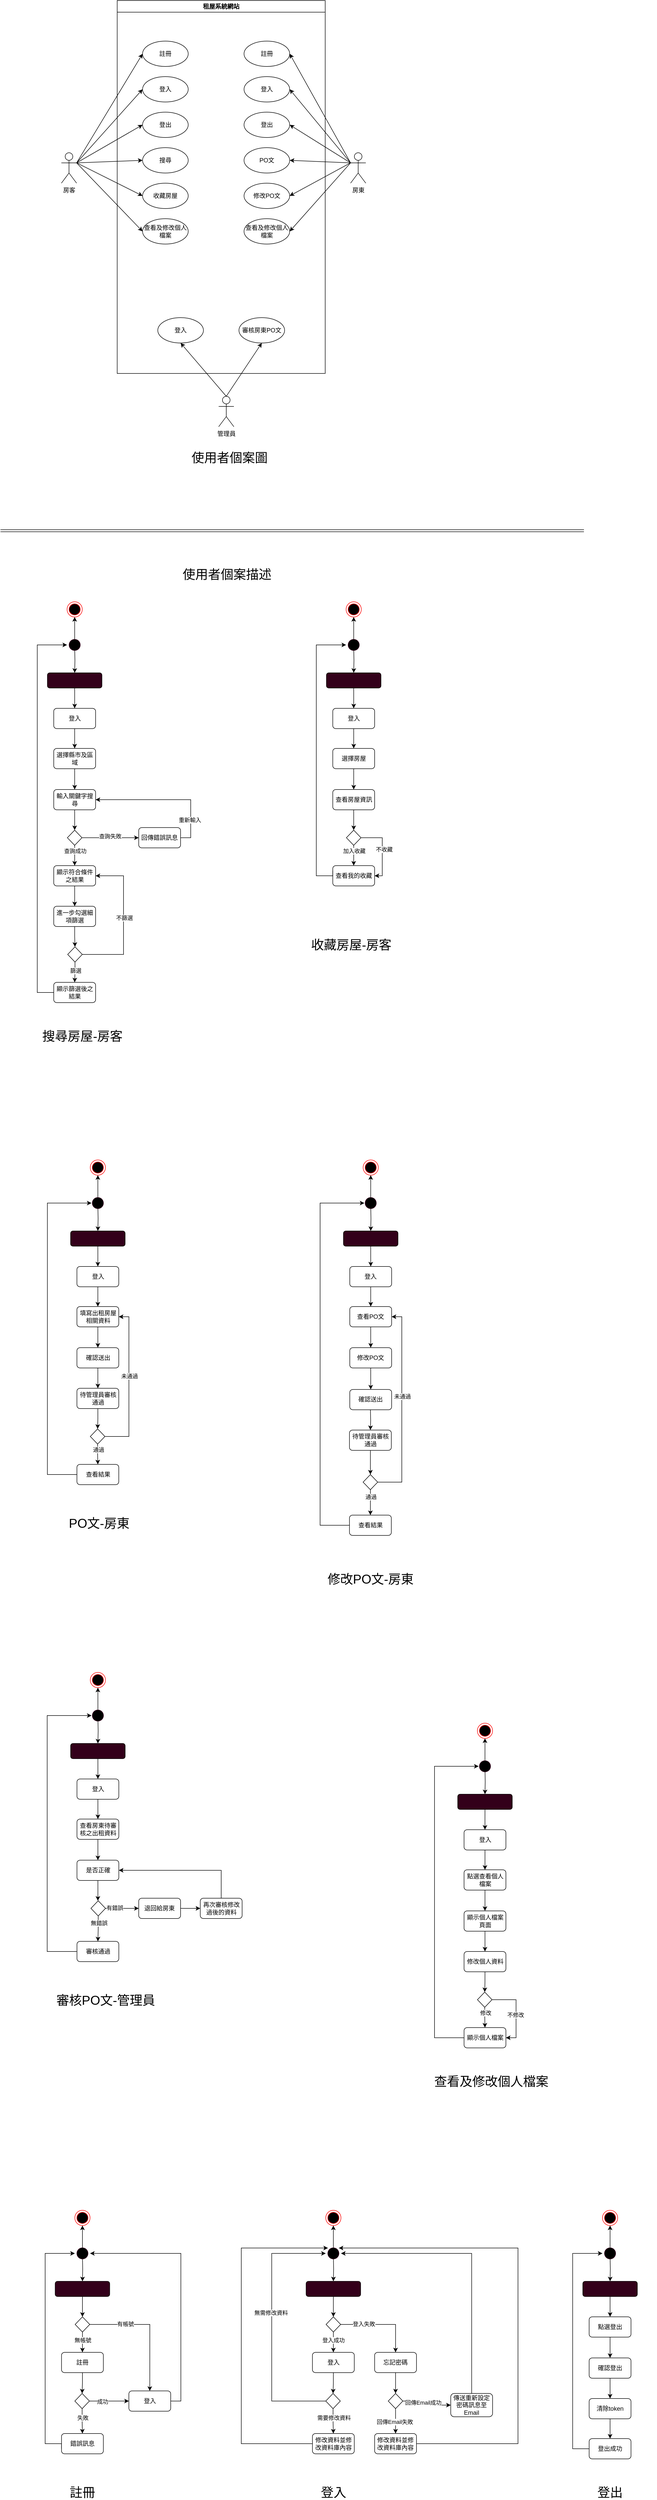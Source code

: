 <mxfile version="24.7.17">
  <diagram name="第 1 页" id="E_BXFaPfvtu5mYQQo9au">
    <mxGraphModel grid="1" page="1" gridSize="10" guides="1" tooltips="1" connect="1" arrows="1" fold="1" pageScale="1" pageWidth="827" pageHeight="1169" math="0" shadow="0">
      <root>
        <mxCell id="0" />
        <mxCell id="1" parent="0" />
        <mxCell id="hw-Cy0S7zGGRTdD7gFje-3" value="&lt;font style=&quot;vertical-align: inherit;&quot;&gt;&lt;font style=&quot;vertical-align: inherit;&quot;&gt;&lt;font style=&quot;vertical-align: inherit;&quot;&gt;&lt;font style=&quot;vertical-align: inherit;&quot;&gt;租屋系統網站&lt;/font&gt;&lt;/font&gt;&lt;/font&gt;&lt;/font&gt;" style="swimlane;whiteSpace=wrap;html=1;startSize=23;" vertex="1" parent="1">
          <mxGeometry x="230" y="-5" width="410" height="735" as="geometry" />
        </mxCell>
        <mxCell id="hw-Cy0S7zGGRTdD7gFje-1" value="&lt;font style=&quot;vertical-align: inherit;&quot;&gt;&lt;font style=&quot;vertical-align: inherit;&quot;&gt;房客&lt;/font&gt;&lt;/font&gt;" style="shape=umlActor;verticalLabelPosition=bottom;verticalAlign=top;html=1;outlineConnect=0;" vertex="1" parent="hw-Cy0S7zGGRTdD7gFje-3">
          <mxGeometry x="-110" y="300" width="30" height="60" as="geometry" />
        </mxCell>
        <mxCell id="hw-Cy0S7zGGRTdD7gFje-4" value="&lt;font style=&quot;vertical-align: inherit;&quot;&gt;&lt;font style=&quot;vertical-align: inherit;&quot;&gt;登入&lt;/font&gt;&lt;/font&gt;" style="ellipse;whiteSpace=wrap;html=1;" vertex="1" parent="hw-Cy0S7zGGRTdD7gFje-3">
          <mxGeometry x="50" y="150" width="90" height="50" as="geometry" />
        </mxCell>
        <mxCell id="hw-Cy0S7zGGRTdD7gFje-5" value="&lt;font style=&quot;vertical-align: inherit;&quot;&gt;&lt;font style=&quot;vertical-align: inherit;&quot;&gt;&lt;font style=&quot;vertical-align: inherit;&quot;&gt;&lt;font style=&quot;vertical-align: inherit;&quot;&gt;登出&lt;/font&gt;&lt;/font&gt;&lt;/font&gt;&lt;/font&gt;" style="ellipse;whiteSpace=wrap;html=1;" vertex="1" parent="hw-Cy0S7zGGRTdD7gFje-3">
          <mxGeometry x="50" y="220" width="90" height="50" as="geometry" />
        </mxCell>
        <mxCell id="hw-Cy0S7zGGRTdD7gFje-6" value="&lt;font style=&quot;vertical-align: inherit;&quot;&gt;&lt;font style=&quot;vertical-align: inherit;&quot;&gt;&lt;font style=&quot;vertical-align: inherit;&quot;&gt;&lt;font style=&quot;vertical-align: inherit;&quot;&gt;搜尋&lt;/font&gt;&lt;/font&gt;&lt;/font&gt;&lt;/font&gt;" style="ellipse;whiteSpace=wrap;html=1;" vertex="1" parent="hw-Cy0S7zGGRTdD7gFje-3">
          <mxGeometry x="50" y="290" width="90" height="50" as="geometry" />
        </mxCell>
        <mxCell id="hw-Cy0S7zGGRTdD7gFje-7" value="&lt;font style=&quot;vertical-align: inherit;&quot;&gt;&lt;font style=&quot;vertical-align: inherit;&quot;&gt;&lt;font style=&quot;vertical-align: inherit;&quot;&gt;&lt;font style=&quot;vertical-align: inherit;&quot;&gt;收藏房屋&lt;/font&gt;&lt;/font&gt;&lt;/font&gt;&lt;/font&gt;" style="ellipse;whiteSpace=wrap;html=1;" vertex="1" parent="hw-Cy0S7zGGRTdD7gFje-3">
          <mxGeometry x="50" y="360" width="90" height="50" as="geometry" />
        </mxCell>
        <mxCell id="hw-Cy0S7zGGRTdD7gFje-8" value="&lt;font style=&quot;vertical-align: inherit;&quot;&gt;&lt;font style=&quot;vertical-align: inherit;&quot;&gt;&lt;font style=&quot;vertical-align: inherit;&quot;&gt;&lt;font style=&quot;vertical-align: inherit;&quot;&gt;&lt;font style=&quot;vertical-align: inherit;&quot;&gt;&lt;font style=&quot;vertical-align: inherit;&quot;&gt;查看及修改個人檔案&lt;/font&gt;&lt;/font&gt;&lt;/font&gt;&lt;/font&gt;&lt;/font&gt;&lt;/font&gt;" style="ellipse;whiteSpace=wrap;html=1;" vertex="1" parent="hw-Cy0S7zGGRTdD7gFje-3">
          <mxGeometry x="50" y="430" width="90" height="50" as="geometry" />
        </mxCell>
        <mxCell id="hw-Cy0S7zGGRTdD7gFje-15" value="" style="endArrow=classic;html=1;rounded=0;exitX=1;exitY=0.333;exitDx=0;exitDy=0;exitPerimeter=0;entryX=0;entryY=0.5;entryDx=0;entryDy=0;" edge="1" parent="hw-Cy0S7zGGRTdD7gFje-3" source="hw-Cy0S7zGGRTdD7gFje-1" target="hw-Cy0S7zGGRTdD7gFje-5">
          <mxGeometry width="50" height="50" relative="1" as="geometry">
            <mxPoint x="-80" y="350" as="sourcePoint" />
            <mxPoint x="-90" y="340" as="targetPoint" />
          </mxGeometry>
        </mxCell>
        <mxCell id="hw-Cy0S7zGGRTdD7gFje-16" value="" style="endArrow=classic;html=1;rounded=0;exitX=1;exitY=0.333;exitDx=0;exitDy=0;exitPerimeter=0;entryX=0;entryY=0.5;entryDx=0;entryDy=0;" edge="1" parent="hw-Cy0S7zGGRTdD7gFje-3" source="hw-Cy0S7zGGRTdD7gFje-1" target="hw-Cy0S7zGGRTdD7gFje-4">
          <mxGeometry width="50" height="50" relative="1" as="geometry">
            <mxPoint x="-140" y="310" as="sourcePoint" />
            <mxPoint x="-90" y="260" as="targetPoint" />
          </mxGeometry>
        </mxCell>
        <mxCell id="hw-Cy0S7zGGRTdD7gFje-17" value="" style="endArrow=classic;html=1;rounded=0;exitX=1;exitY=0.333;exitDx=0;exitDy=0;exitPerimeter=0;entryX=0;entryY=0.5;entryDx=0;entryDy=0;" edge="1" parent="hw-Cy0S7zGGRTdD7gFje-3" source="hw-Cy0S7zGGRTdD7gFje-1" target="hw-Cy0S7zGGRTdD7gFje-6">
          <mxGeometry width="50" height="50" relative="1" as="geometry">
            <mxPoint x="-80" y="410" as="sourcePoint" />
            <mxPoint x="-90" y="400" as="targetPoint" />
          </mxGeometry>
        </mxCell>
        <mxCell id="hw-Cy0S7zGGRTdD7gFje-18" value="" style="endArrow=classic;html=1;rounded=0;exitX=1;exitY=0.333;exitDx=0;exitDy=0;exitPerimeter=0;entryX=0;entryY=0.5;entryDx=0;entryDy=0;" edge="1" parent="hw-Cy0S7zGGRTdD7gFje-3" source="hw-Cy0S7zGGRTdD7gFje-1" target="hw-Cy0S7zGGRTdD7gFje-7">
          <mxGeometry width="50" height="50" relative="1" as="geometry">
            <mxPoint x="-80" y="480" as="sourcePoint" />
            <mxPoint x="-90" y="470" as="targetPoint" />
          </mxGeometry>
        </mxCell>
        <mxCell id="hw-Cy0S7zGGRTdD7gFje-19" value="" style="endArrow=classic;html=1;rounded=0;exitX=1;exitY=0.333;exitDx=0;exitDy=0;exitPerimeter=0;entryX=0;entryY=0.5;entryDx=0;entryDy=0;" edge="1" parent="hw-Cy0S7zGGRTdD7gFje-3" source="hw-Cy0S7zGGRTdD7gFje-1" target="hw-Cy0S7zGGRTdD7gFje-8">
          <mxGeometry width="50" height="50" relative="1" as="geometry">
            <mxPoint x="-80" y="550" as="sourcePoint" />
            <mxPoint x="-90" y="540" as="targetPoint" />
          </mxGeometry>
        </mxCell>
        <mxCell id="hw-Cy0S7zGGRTdD7gFje-2" value="&lt;font style=&quot;vertical-align: inherit;&quot;&gt;&lt;font style=&quot;vertical-align: inherit;&quot;&gt;&lt;font style=&quot;vertical-align: inherit;&quot;&gt;&lt;font style=&quot;vertical-align: inherit;&quot;&gt;房東&lt;/font&gt;&lt;/font&gt;&lt;/font&gt;&lt;/font&gt;" style="shape=umlActor;verticalLabelPosition=bottom;verticalAlign=top;html=1;outlineConnect=0;" vertex="1" parent="hw-Cy0S7zGGRTdD7gFje-3">
          <mxGeometry x="460" y="300" width="30" height="60" as="geometry" />
        </mxCell>
        <mxCell id="hw-Cy0S7zGGRTdD7gFje-9" value="&lt;font style=&quot;vertical-align: inherit;&quot;&gt;&lt;font style=&quot;vertical-align: inherit;&quot;&gt;登入&lt;/font&gt;&lt;/font&gt;" style="ellipse;whiteSpace=wrap;html=1;" vertex="1" parent="hw-Cy0S7zGGRTdD7gFje-3">
          <mxGeometry x="250" y="150" width="90" height="50" as="geometry" />
        </mxCell>
        <mxCell id="hw-Cy0S7zGGRTdD7gFje-10" value="&lt;font style=&quot;vertical-align: inherit;&quot;&gt;&lt;font style=&quot;vertical-align: inherit;&quot;&gt;&lt;font style=&quot;vertical-align: inherit;&quot;&gt;&lt;font style=&quot;vertical-align: inherit;&quot;&gt;登出&lt;/font&gt;&lt;/font&gt;&lt;/font&gt;&lt;/font&gt;" style="ellipse;whiteSpace=wrap;html=1;" vertex="1" parent="hw-Cy0S7zGGRTdD7gFje-3">
          <mxGeometry x="250" y="220" width="90" height="50" as="geometry" />
        </mxCell>
        <mxCell id="hw-Cy0S7zGGRTdD7gFje-11" value="&lt;font style=&quot;vertical-align: inherit;&quot;&gt;&lt;font style=&quot;vertical-align: inherit;&quot;&gt;PO文&lt;/font&gt;&lt;/font&gt;" style="ellipse;whiteSpace=wrap;html=1;" vertex="1" parent="hw-Cy0S7zGGRTdD7gFje-3">
          <mxGeometry x="250" y="290" width="90" height="50" as="geometry" />
        </mxCell>
        <mxCell id="hw-Cy0S7zGGRTdD7gFje-12" value="&lt;font style=&quot;vertical-align: inherit;&quot;&gt;&lt;font style=&quot;vertical-align: inherit;&quot;&gt;&lt;font style=&quot;vertical-align: inherit;&quot;&gt;&lt;font style=&quot;vertical-align: inherit;&quot;&gt;修改PO文&lt;/font&gt;&lt;/font&gt;&lt;/font&gt;&lt;/font&gt;" style="ellipse;whiteSpace=wrap;html=1;" vertex="1" parent="hw-Cy0S7zGGRTdD7gFje-3">
          <mxGeometry x="250" y="360" width="90" height="50" as="geometry" />
        </mxCell>
        <mxCell id="hw-Cy0S7zGGRTdD7gFje-14" value="&lt;font style=&quot;vertical-align: inherit;&quot;&gt;&lt;font style=&quot;vertical-align: inherit;&quot;&gt;&lt;font style=&quot;vertical-align: inherit;&quot;&gt;&lt;font style=&quot;vertical-align: inherit;&quot;&gt;查看及修改個人檔案&lt;/font&gt;&lt;/font&gt;&lt;/font&gt;&lt;/font&gt;" style="ellipse;whiteSpace=wrap;html=1;" vertex="1" parent="hw-Cy0S7zGGRTdD7gFje-3">
          <mxGeometry x="250" y="430" width="90" height="50" as="geometry" />
        </mxCell>
        <mxCell id="hw-Cy0S7zGGRTdD7gFje-20" value="" style="endArrow=classic;html=1;rounded=0;exitX=0;exitY=0.333;exitDx=0;exitDy=0;exitPerimeter=0;entryX=1;entryY=0.5;entryDx=0;entryDy=0;" edge="1" parent="hw-Cy0S7zGGRTdD7gFje-3" source="hw-Cy0S7zGGRTdD7gFje-2" target="hw-Cy0S7zGGRTdD7gFje-9">
          <mxGeometry width="50" height="50" relative="1" as="geometry">
            <mxPoint x="120" y="270" as="sourcePoint" />
            <mxPoint x="110" y="260" as="targetPoint" />
          </mxGeometry>
        </mxCell>
        <mxCell id="hw-Cy0S7zGGRTdD7gFje-21" value="" style="endArrow=classic;html=1;rounded=0;exitX=0;exitY=0.333;exitDx=0;exitDy=0;exitPerimeter=0;entryX=1;entryY=0.5;entryDx=0;entryDy=0;" edge="1" parent="hw-Cy0S7zGGRTdD7gFje-3" source="hw-Cy0S7zGGRTdD7gFje-2" target="hw-Cy0S7zGGRTdD7gFje-10">
          <mxGeometry width="50" height="50" relative="1" as="geometry">
            <mxPoint x="460" y="390" as="sourcePoint" />
            <mxPoint x="110" y="330" as="targetPoint" />
          </mxGeometry>
        </mxCell>
        <mxCell id="hw-Cy0S7zGGRTdD7gFje-22" value="" style="endArrow=classic;html=1;rounded=0;exitX=0;exitY=0.333;exitDx=0;exitDy=0;exitPerimeter=0;entryX=1;entryY=0.5;entryDx=0;entryDy=0;" edge="1" parent="hw-Cy0S7zGGRTdD7gFje-3" source="hw-Cy0S7zGGRTdD7gFje-2" target="hw-Cy0S7zGGRTdD7gFje-11">
          <mxGeometry width="50" height="50" relative="1" as="geometry">
            <mxPoint x="460" y="460" as="sourcePoint" />
            <mxPoint x="110" y="400" as="targetPoint" />
          </mxGeometry>
        </mxCell>
        <mxCell id="hw-Cy0S7zGGRTdD7gFje-23" value="" style="endArrow=classic;html=1;rounded=0;exitX=0;exitY=0.333;exitDx=0;exitDy=0;exitPerimeter=0;entryX=1;entryY=0.5;entryDx=0;entryDy=0;" edge="1" parent="hw-Cy0S7zGGRTdD7gFje-3" source="hw-Cy0S7zGGRTdD7gFje-2" target="hw-Cy0S7zGGRTdD7gFje-14">
          <mxGeometry width="50" height="50" relative="1" as="geometry">
            <mxPoint x="460" y="600" as="sourcePoint" />
            <mxPoint x="110" y="540" as="targetPoint" />
          </mxGeometry>
        </mxCell>
        <mxCell id="hw-Cy0S7zGGRTdD7gFje-13" value="" style="endArrow=classic;html=1;rounded=0;entryX=1;entryY=0.5;entryDx=0;entryDy=0;exitX=0;exitY=0.333;exitDx=0;exitDy=0;exitPerimeter=0;" edge="1" parent="hw-Cy0S7zGGRTdD7gFje-3" source="hw-Cy0S7zGGRTdD7gFje-2" target="hw-Cy0S7zGGRTdD7gFje-12">
          <mxGeometry width="50" height="50" relative="1" as="geometry">
            <mxPoint x="460" y="270" as="sourcePoint" />
            <mxPoint x="110" y="420" as="targetPoint" />
          </mxGeometry>
        </mxCell>
        <mxCell id="hw-Cy0S7zGGRTdD7gFje-26" value="&lt;font style=&quot;vertical-align: inherit;&quot;&gt;&lt;font style=&quot;vertical-align: inherit;&quot;&gt;註冊&lt;/font&gt;&lt;/font&gt;" style="ellipse;whiteSpace=wrap;html=1;" vertex="1" parent="hw-Cy0S7zGGRTdD7gFje-3">
          <mxGeometry x="50" y="80" width="90" height="50" as="geometry" />
        </mxCell>
        <mxCell id="hw-Cy0S7zGGRTdD7gFje-27" value="" style="endArrow=classic;html=1;rounded=0;exitX=1;exitY=0.333;exitDx=0;exitDy=0;exitPerimeter=0;entryX=0;entryY=0.5;entryDx=0;entryDy=0;" edge="1" parent="hw-Cy0S7zGGRTdD7gFje-3" source="hw-Cy0S7zGGRTdD7gFje-1" target="hw-Cy0S7zGGRTdD7gFje-26">
          <mxGeometry width="50" height="50" relative="1" as="geometry">
            <mxPoint x="-80" y="250" as="sourcePoint" />
            <mxPoint x="-90" y="190" as="targetPoint" />
          </mxGeometry>
        </mxCell>
        <mxCell id="hw-Cy0S7zGGRTdD7gFje-28" value="&lt;font style=&quot;vertical-align: inherit;&quot;&gt;&lt;font style=&quot;vertical-align: inherit;&quot;&gt;註冊&lt;/font&gt;&lt;/font&gt;" style="ellipse;whiteSpace=wrap;html=1;" vertex="1" parent="hw-Cy0S7zGGRTdD7gFje-3">
          <mxGeometry x="250" y="80" width="90" height="50" as="geometry" />
        </mxCell>
        <mxCell id="hw-Cy0S7zGGRTdD7gFje-29" value="" style="endArrow=classic;html=1;rounded=0;exitX=0;exitY=0.333;exitDx=0;exitDy=0;exitPerimeter=0;entryX=1;entryY=0.5;entryDx=0;entryDy=0;" edge="1" parent="hw-Cy0S7zGGRTdD7gFje-3" source="hw-Cy0S7zGGRTdD7gFje-2" target="hw-Cy0S7zGGRTdD7gFje-28">
          <mxGeometry width="50" height="50" relative="1" as="geometry">
            <mxPoint x="460" y="250" as="sourcePoint" />
            <mxPoint x="110" y="190" as="targetPoint" />
          </mxGeometry>
        </mxCell>
        <mxCell id="hw-Cy0S7zGGRTdD7gFje-132" value="登入" style="ellipse;whiteSpace=wrap;html=1;" vertex="1" parent="hw-Cy0S7zGGRTdD7gFje-3">
          <mxGeometry x="80" y="625" width="90" height="50" as="geometry" />
        </mxCell>
        <mxCell id="hw-Cy0S7zGGRTdD7gFje-135" value="審核房東PO文" style="ellipse;whiteSpace=wrap;html=1;" vertex="1" parent="hw-Cy0S7zGGRTdD7gFje-3">
          <mxGeometry x="240" y="625" width="90" height="50" as="geometry" />
        </mxCell>
        <mxCell id="hw-Cy0S7zGGRTdD7gFje-131" value="管理員" style="shape=umlActor;verticalLabelPosition=bottom;verticalAlign=top;html=1;outlineConnect=0;" vertex="1" parent="hw-Cy0S7zGGRTdD7gFje-3">
          <mxGeometry x="200" y="780" width="30" height="60" as="geometry" />
        </mxCell>
        <mxCell id="hw-Cy0S7zGGRTdD7gFje-134" value="" style="endArrow=classic;html=1;rounded=0;entryX=0.5;entryY=1;entryDx=0;entryDy=0;exitX=0.5;exitY=0;exitDx=0;exitDy=0;exitPerimeter=0;" edge="1" parent="hw-Cy0S7zGGRTdD7gFje-3" source="hw-Cy0S7zGGRTdD7gFje-131" target="hw-Cy0S7zGGRTdD7gFje-132">
          <mxGeometry width="50" height="50" relative="1" as="geometry">
            <mxPoint x="110" y="780" as="sourcePoint" />
            <mxPoint x="160" y="730" as="targetPoint" />
          </mxGeometry>
        </mxCell>
        <mxCell id="hw-Cy0S7zGGRTdD7gFje-136" value="" style="endArrow=classic;html=1;rounded=0;entryX=0.5;entryY=1;entryDx=0;entryDy=0;exitX=0.5;exitY=0;exitDx=0;exitDy=0;exitPerimeter=0;" edge="1" parent="hw-Cy0S7zGGRTdD7gFje-3" source="hw-Cy0S7zGGRTdD7gFje-131" target="hw-Cy0S7zGGRTdD7gFje-135">
          <mxGeometry width="50" height="50" relative="1" as="geometry">
            <mxPoint x="225" y="790" as="sourcePoint" />
            <mxPoint x="135" y="685" as="targetPoint" />
          </mxGeometry>
        </mxCell>
        <mxCell id="hw-Cy0S7zGGRTdD7gFje-30" value="" style="ellipse;html=1;shape=endState;fillColor=#000000;strokeColor=#ff0000;" vertex="1" parent="1">
          <mxGeometry x="131.18" y="1180" width="30" height="30" as="geometry" />
        </mxCell>
        <mxCell id="hw-Cy0S7zGGRTdD7gFje-36" style="edgeStyle=orthogonalEdgeStyle;rounded=0;orthogonalLoop=1;jettySize=auto;html=1;entryX=0.5;entryY=0;entryDx=0;entryDy=0;" edge="1" parent="1" target="hw-Cy0S7zGGRTdD7gFje-33">
          <mxGeometry relative="1" as="geometry">
            <mxPoint x="146.18" y="1270" as="sourcePoint" />
          </mxGeometry>
        </mxCell>
        <mxCell id="hw-Cy0S7zGGRTdD7gFje-37" style="edgeStyle=orthogonalEdgeStyle;rounded=0;orthogonalLoop=1;jettySize=auto;html=1;exitX=0.611;exitY=0.744;exitDx=0;exitDy=0;entryX=0.5;entryY=1;entryDx=0;entryDy=0;exitPerimeter=0;" edge="1" parent="1" source="hw-Cy0S7zGGRTdD7gFje-31" target="hw-Cy0S7zGGRTdD7gFje-30">
          <mxGeometry relative="1" as="geometry">
            <Array as="points">
              <mxPoint x="146.18" y="1272" />
            </Array>
          </mxGeometry>
        </mxCell>
        <mxCell id="hw-Cy0S7zGGRTdD7gFje-31" value="" style="ellipse;html=1;shape=startState;fillColor=#000000;strokeColor=#33001A;" vertex="1" parent="1">
          <mxGeometry x="131.18" y="1250" width="30" height="30" as="geometry" />
        </mxCell>
        <mxCell id="hw-Cy0S7zGGRTdD7gFje-40" style="edgeStyle=orthogonalEdgeStyle;rounded=0;orthogonalLoop=1;jettySize=auto;html=1;exitX=0.5;exitY=1;exitDx=0;exitDy=0;" edge="1" parent="1" source="hw-Cy0S7zGGRTdD7gFje-33" target="hw-Cy0S7zGGRTdD7gFje-38">
          <mxGeometry relative="1" as="geometry" />
        </mxCell>
        <mxCell id="hw-Cy0S7zGGRTdD7gFje-33" value="" style="rounded=1;whiteSpace=wrap;html=1;fillColor=#33001A;" vertex="1" parent="1">
          <mxGeometry x="92.43" y="1320" width="107.5" height="30" as="geometry" />
        </mxCell>
        <mxCell id="hw-Cy0S7zGGRTdD7gFje-44" style="edgeStyle=orthogonalEdgeStyle;rounded=0;orthogonalLoop=1;jettySize=auto;html=1;exitX=0.5;exitY=1;exitDx=0;exitDy=0;entryX=0.5;entryY=0;entryDx=0;entryDy=0;" edge="1" parent="1" source="hw-Cy0S7zGGRTdD7gFje-38" target="hw-Cy0S7zGGRTdD7gFje-55">
          <mxGeometry relative="1" as="geometry">
            <mxPoint x="182.43" y="1460" as="targetPoint" />
          </mxGeometry>
        </mxCell>
        <mxCell id="hw-Cy0S7zGGRTdD7gFje-38" value="登入" style="rounded=1;whiteSpace=wrap;html=1;" vertex="1" parent="1">
          <mxGeometry x="104.93" y="1390" width="82.5" height="40" as="geometry" />
        </mxCell>
        <mxCell id="hw-Cy0S7zGGRTdD7gFje-46" style="edgeStyle=orthogonalEdgeStyle;rounded=0;orthogonalLoop=1;jettySize=auto;html=1;exitX=0.5;exitY=1;exitDx=0;exitDy=0;entryX=0.5;entryY=0;entryDx=0;entryDy=0;" edge="1" parent="1" source="hw-Cy0S7zGGRTdD7gFje-43" target="hw-Cy0S7zGGRTdD7gFje-45">
          <mxGeometry relative="1" as="geometry" />
        </mxCell>
        <mxCell id="hw-Cy0S7zGGRTdD7gFje-43" value="輸入關鍵字搜尋" style="rounded=1;whiteSpace=wrap;html=1;" vertex="1" parent="1">
          <mxGeometry x="104.93" y="1550" width="82.5" height="40" as="geometry" />
        </mxCell>
        <mxCell id="hw-Cy0S7zGGRTdD7gFje-47" style="edgeStyle=orthogonalEdgeStyle;rounded=0;orthogonalLoop=1;jettySize=auto;html=1;exitX=1;exitY=0.5;exitDx=0;exitDy=0;entryX=1;entryY=0.5;entryDx=0;entryDy=0;" edge="1" parent="1" source="hw-Cy0S7zGGRTdD7gFje-52" target="hw-Cy0S7zGGRTdD7gFje-43">
          <mxGeometry relative="1" as="geometry" />
        </mxCell>
        <mxCell id="hw-Cy0S7zGGRTdD7gFje-48" value="重新輸入" style="edgeLabel;html=1;align=center;verticalAlign=middle;resizable=0;points=[];" connectable="0" vertex="1" parent="hw-Cy0S7zGGRTdD7gFje-47">
          <mxGeometry x="-0.01" y="-2" relative="1" as="geometry">
            <mxPoint x="43" y="42" as="offset" />
          </mxGeometry>
        </mxCell>
        <mxCell id="hw-Cy0S7zGGRTdD7gFje-50" style="edgeStyle=orthogonalEdgeStyle;rounded=0;orthogonalLoop=1;jettySize=auto;html=1;exitX=0.5;exitY=1;exitDx=0;exitDy=0;entryX=0.5;entryY=0;entryDx=0;entryDy=0;" edge="1" parent="1" source="hw-Cy0S7zGGRTdD7gFje-45" target="hw-Cy0S7zGGRTdD7gFje-49">
          <mxGeometry relative="1" as="geometry" />
        </mxCell>
        <mxCell id="hw-Cy0S7zGGRTdD7gFje-51" value="查詢成功" style="edgeLabel;html=1;align=center;verticalAlign=middle;resizable=0;points=[];" connectable="0" vertex="1" parent="hw-Cy0S7zGGRTdD7gFje-50">
          <mxGeometry x="-0.467" y="1" relative="1" as="geometry">
            <mxPoint as="offset" />
          </mxGeometry>
        </mxCell>
        <mxCell id="hw-Cy0S7zGGRTdD7gFje-53" style="edgeStyle=orthogonalEdgeStyle;rounded=0;orthogonalLoop=1;jettySize=auto;html=1;exitX=1;exitY=0.5;exitDx=0;exitDy=0;entryX=0;entryY=0.5;entryDx=0;entryDy=0;" edge="1" parent="1" source="hw-Cy0S7zGGRTdD7gFje-45" target="hw-Cy0S7zGGRTdD7gFje-52">
          <mxGeometry relative="1" as="geometry" />
        </mxCell>
        <mxCell id="hw-Cy0S7zGGRTdD7gFje-54" value="查詢失敗" style="edgeLabel;html=1;align=center;verticalAlign=middle;resizable=0;points=[];" connectable="0" vertex="1" parent="hw-Cy0S7zGGRTdD7gFje-53">
          <mxGeometry x="-0.019" y="3" relative="1" as="geometry">
            <mxPoint as="offset" />
          </mxGeometry>
        </mxCell>
        <mxCell id="hw-Cy0S7zGGRTdD7gFje-45" value="" style="rhombus;whiteSpace=wrap;html=1;" vertex="1" parent="1">
          <mxGeometry x="131.81" y="1630" width="28.75" height="30" as="geometry" />
        </mxCell>
        <mxCell id="hw-Cy0S7zGGRTdD7gFje-61" style="edgeStyle=orthogonalEdgeStyle;rounded=0;orthogonalLoop=1;jettySize=auto;html=1;exitX=0.5;exitY=1;exitDx=0;exitDy=0;entryX=0.5;entryY=0;entryDx=0;entryDy=0;" edge="1" parent="1" source="hw-Cy0S7zGGRTdD7gFje-49" target="hw-Cy0S7zGGRTdD7gFje-60">
          <mxGeometry relative="1" as="geometry" />
        </mxCell>
        <mxCell id="hw-Cy0S7zGGRTdD7gFje-49" value="顯示符合條件之結果" style="rounded=1;whiteSpace=wrap;html=1;" vertex="1" parent="1">
          <mxGeometry x="104.93" y="1700" width="82.5" height="40" as="geometry" />
        </mxCell>
        <mxCell id="hw-Cy0S7zGGRTdD7gFje-52" value="回傳錯誤訊息" style="rounded=1;whiteSpace=wrap;html=1;" vertex="1" parent="1">
          <mxGeometry x="272.43" y="1625" width="82.5" height="40" as="geometry" />
        </mxCell>
        <mxCell id="hw-Cy0S7zGGRTdD7gFje-58" style="edgeStyle=orthogonalEdgeStyle;rounded=0;orthogonalLoop=1;jettySize=auto;html=1;exitX=0.5;exitY=1;exitDx=0;exitDy=0;entryX=0.5;entryY=0;entryDx=0;entryDy=0;" edge="1" parent="1" source="hw-Cy0S7zGGRTdD7gFje-55" target="hw-Cy0S7zGGRTdD7gFje-43">
          <mxGeometry relative="1" as="geometry" />
        </mxCell>
        <mxCell id="hw-Cy0S7zGGRTdD7gFje-55" value="選擇縣市及區域" style="rounded=1;whiteSpace=wrap;html=1;" vertex="1" parent="1">
          <mxGeometry x="104.93" y="1469" width="82.5" height="40" as="geometry" />
        </mxCell>
        <mxCell id="hw-Cy0S7zGGRTdD7gFje-63" style="edgeStyle=orthogonalEdgeStyle;rounded=0;orthogonalLoop=1;jettySize=auto;html=1;exitX=0.5;exitY=1;exitDx=0;exitDy=0;entryX=0.5;entryY=0;entryDx=0;entryDy=0;" edge="1" parent="1" source="hw-Cy0S7zGGRTdD7gFje-60" target="hw-Cy0S7zGGRTdD7gFje-62">
          <mxGeometry relative="1" as="geometry" />
        </mxCell>
        <mxCell id="hw-Cy0S7zGGRTdD7gFje-60" value="進一步勾選細項篩選" style="rounded=1;whiteSpace=wrap;html=1;" vertex="1" parent="1">
          <mxGeometry x="104.94" y="1780" width="82.5" height="40" as="geometry" />
        </mxCell>
        <mxCell id="hw-Cy0S7zGGRTdD7gFje-65" style="edgeStyle=orthogonalEdgeStyle;rounded=0;orthogonalLoop=1;jettySize=auto;html=1;exitX=0.5;exitY=1;exitDx=0;exitDy=0;entryX=0.5;entryY=0;entryDx=0;entryDy=0;" edge="1" parent="1" source="hw-Cy0S7zGGRTdD7gFje-62" target="hw-Cy0S7zGGRTdD7gFje-64">
          <mxGeometry relative="1" as="geometry" />
        </mxCell>
        <mxCell id="hw-Cy0S7zGGRTdD7gFje-66" value="篩選" style="edgeLabel;html=1;align=center;verticalAlign=middle;resizable=0;points=[];" connectable="0" vertex="1" parent="hw-Cy0S7zGGRTdD7gFje-65">
          <mxGeometry x="-0.179" y="1" relative="1" as="geometry">
            <mxPoint as="offset" />
          </mxGeometry>
        </mxCell>
        <mxCell id="hw-Cy0S7zGGRTdD7gFje-67" style="edgeStyle=orthogonalEdgeStyle;rounded=0;orthogonalLoop=1;jettySize=auto;html=1;exitX=1;exitY=0.5;exitDx=0;exitDy=0;entryX=1;entryY=0.5;entryDx=0;entryDy=0;" edge="1" parent="1" source="hw-Cy0S7zGGRTdD7gFje-62" target="hw-Cy0S7zGGRTdD7gFje-49">
          <mxGeometry relative="1" as="geometry">
            <Array as="points">
              <mxPoint x="242.43" y="1875" />
              <mxPoint x="242.43" y="1720" />
            </Array>
          </mxGeometry>
        </mxCell>
        <mxCell id="hw-Cy0S7zGGRTdD7gFje-68" value="不篩選" style="edgeLabel;html=1;align=center;verticalAlign=middle;resizable=0;points=[];" connectable="0" vertex="1" parent="hw-Cy0S7zGGRTdD7gFje-67">
          <mxGeometry x="0.055" y="-1" relative="1" as="geometry">
            <mxPoint as="offset" />
          </mxGeometry>
        </mxCell>
        <mxCell id="hw-Cy0S7zGGRTdD7gFje-62" value="" style="rhombus;whiteSpace=wrap;html=1;" vertex="1" parent="1">
          <mxGeometry x="132.43" y="1860" width="28.75" height="30" as="geometry" />
        </mxCell>
        <mxCell id="hw-Cy0S7zGGRTdD7gFje-69" style="edgeStyle=orthogonalEdgeStyle;rounded=0;orthogonalLoop=1;jettySize=auto;html=1;exitX=0;exitY=0.5;exitDx=0;exitDy=0;entryX=0;entryY=0.5;entryDx=0;entryDy=0;" edge="1" parent="1" source="hw-Cy0S7zGGRTdD7gFje-64" target="hw-Cy0S7zGGRTdD7gFje-31">
          <mxGeometry relative="1" as="geometry">
            <mxPoint x="132.43" y="1265" as="targetPoint" />
            <Array as="points">
              <mxPoint x="72.43" y="1950" />
              <mxPoint x="72.43" y="1265" />
            </Array>
          </mxGeometry>
        </mxCell>
        <mxCell id="hw-Cy0S7zGGRTdD7gFje-64" value="顯示篩選後之結果" style="rounded=1;whiteSpace=wrap;html=1;" vertex="1" parent="1">
          <mxGeometry x="104.93" y="1930" width="82.5" height="40" as="geometry" />
        </mxCell>
        <mxCell id="hw-Cy0S7zGGRTdD7gFje-100" value="" style="ellipse;html=1;shape=endState;fillColor=#000000;strokeColor=#ff0000;" vertex="1" parent="1">
          <mxGeometry x="681.18" y="1180" width="30" height="30" as="geometry" />
        </mxCell>
        <mxCell id="hw-Cy0S7zGGRTdD7gFje-101" style="edgeStyle=orthogonalEdgeStyle;rounded=0;orthogonalLoop=1;jettySize=auto;html=1;entryX=0.5;entryY=0;entryDx=0;entryDy=0;" edge="1" parent="1" target="hw-Cy0S7zGGRTdD7gFje-105">
          <mxGeometry relative="1" as="geometry">
            <mxPoint x="696.18" y="1270" as="sourcePoint" />
          </mxGeometry>
        </mxCell>
        <mxCell id="hw-Cy0S7zGGRTdD7gFje-102" style="edgeStyle=orthogonalEdgeStyle;rounded=0;orthogonalLoop=1;jettySize=auto;html=1;exitX=0.611;exitY=0.744;exitDx=0;exitDy=0;entryX=0.5;entryY=1;entryDx=0;entryDy=0;exitPerimeter=0;" edge="1" parent="1" source="hw-Cy0S7zGGRTdD7gFje-103" target="hw-Cy0S7zGGRTdD7gFje-100">
          <mxGeometry relative="1" as="geometry">
            <Array as="points">
              <mxPoint x="696.18" y="1272" />
            </Array>
          </mxGeometry>
        </mxCell>
        <mxCell id="hw-Cy0S7zGGRTdD7gFje-103" value="" style="ellipse;html=1;shape=startState;fillColor=#000000;strokeColor=#33001A;" vertex="1" parent="1">
          <mxGeometry x="681.18" y="1250" width="30" height="30" as="geometry" />
        </mxCell>
        <mxCell id="hw-Cy0S7zGGRTdD7gFje-104" style="edgeStyle=orthogonalEdgeStyle;rounded=0;orthogonalLoop=1;jettySize=auto;html=1;exitX=0.5;exitY=1;exitDx=0;exitDy=0;" edge="1" parent="1" source="hw-Cy0S7zGGRTdD7gFje-105" target="hw-Cy0S7zGGRTdD7gFje-107">
          <mxGeometry relative="1" as="geometry" />
        </mxCell>
        <mxCell id="hw-Cy0S7zGGRTdD7gFje-105" value="" style="rounded=1;whiteSpace=wrap;html=1;fillColor=#33001A;" vertex="1" parent="1">
          <mxGeometry x="642.43" y="1320" width="107.5" height="30" as="geometry" />
        </mxCell>
        <mxCell id="hw-Cy0S7zGGRTdD7gFje-106" style="edgeStyle=orthogonalEdgeStyle;rounded=0;orthogonalLoop=1;jettySize=auto;html=1;exitX=0.5;exitY=1;exitDx=0;exitDy=0;entryX=0.5;entryY=0;entryDx=0;entryDy=0;" edge="1" parent="1" source="hw-Cy0S7zGGRTdD7gFje-107" target="hw-Cy0S7zGGRTdD7gFje-121">
          <mxGeometry relative="1" as="geometry">
            <mxPoint x="732.43" y="1460" as="targetPoint" />
          </mxGeometry>
        </mxCell>
        <mxCell id="hw-Cy0S7zGGRTdD7gFje-107" value="登入" style="rounded=1;whiteSpace=wrap;html=1;" vertex="1" parent="1">
          <mxGeometry x="654.93" y="1390" width="82.5" height="40" as="geometry" />
        </mxCell>
        <mxCell id="hw-Cy0S7zGGRTdD7gFje-108" style="edgeStyle=orthogonalEdgeStyle;rounded=0;orthogonalLoop=1;jettySize=auto;html=1;exitX=0.5;exitY=1;exitDx=0;exitDy=0;entryX=0.5;entryY=0;entryDx=0;entryDy=0;" edge="1" parent="1" source="hw-Cy0S7zGGRTdD7gFje-109" target="hw-Cy0S7zGGRTdD7gFje-116">
          <mxGeometry relative="1" as="geometry" />
        </mxCell>
        <mxCell id="hw-Cy0S7zGGRTdD7gFje-109" value="查看房屋資訊" style="rounded=1;whiteSpace=wrap;html=1;" vertex="1" parent="1">
          <mxGeometry x="654.93" y="1550" width="82.5" height="40" as="geometry" />
        </mxCell>
        <mxCell id="hw-Cy0S7zGGRTdD7gFje-112" style="edgeStyle=orthogonalEdgeStyle;rounded=0;orthogonalLoop=1;jettySize=auto;html=1;exitX=0.5;exitY=1;exitDx=0;exitDy=0;entryX=0.5;entryY=0;entryDx=0;entryDy=0;" edge="1" parent="1" source="hw-Cy0S7zGGRTdD7gFje-116" target="hw-Cy0S7zGGRTdD7gFje-118">
          <mxGeometry relative="1" as="geometry" />
        </mxCell>
        <mxCell id="hw-Cy0S7zGGRTdD7gFje-113" value="加入收藏" style="edgeLabel;html=1;align=center;verticalAlign=middle;resizable=0;points=[];" connectable="0" vertex="1" parent="hw-Cy0S7zGGRTdD7gFje-112">
          <mxGeometry x="-0.467" y="1" relative="1" as="geometry">
            <mxPoint as="offset" />
          </mxGeometry>
        </mxCell>
        <mxCell id="hw-Cy0S7zGGRTdD7gFje-114" style="edgeStyle=orthogonalEdgeStyle;rounded=0;orthogonalLoop=1;jettySize=auto;html=1;exitX=1;exitY=0.5;exitDx=0;exitDy=0;entryX=1;entryY=0.5;entryDx=0;entryDy=0;" edge="1" parent="1" source="hw-Cy0S7zGGRTdD7gFje-116" target="hw-Cy0S7zGGRTdD7gFje-118">
          <mxGeometry relative="1" as="geometry">
            <mxPoint x="822.43" y="1645" as="targetPoint" />
            <Array as="points">
              <mxPoint x="752.43" y="1645" />
              <mxPoint x="752.43" y="1720" />
            </Array>
          </mxGeometry>
        </mxCell>
        <mxCell id="hw-Cy0S7zGGRTdD7gFje-115" value="不收藏" style="edgeLabel;html=1;align=center;verticalAlign=middle;resizable=0;points=[];" connectable="0" vertex="1" parent="hw-Cy0S7zGGRTdD7gFje-114">
          <mxGeometry x="-0.019" y="3" relative="1" as="geometry">
            <mxPoint as="offset" />
          </mxGeometry>
        </mxCell>
        <mxCell id="hw-Cy0S7zGGRTdD7gFje-116" value="" style="rhombus;whiteSpace=wrap;html=1;" vertex="1" parent="1">
          <mxGeometry x="681.81" y="1630" width="28.75" height="30" as="geometry" />
        </mxCell>
        <mxCell id="hw-Cy0S7zGGRTdD7gFje-118" value="查看我的收藏" style="rounded=1;whiteSpace=wrap;html=1;" vertex="1" parent="1">
          <mxGeometry x="654.93" y="1700" width="82.5" height="40" as="geometry" />
        </mxCell>
        <mxCell id="hw-Cy0S7zGGRTdD7gFje-120" style="edgeStyle=orthogonalEdgeStyle;rounded=0;orthogonalLoop=1;jettySize=auto;html=1;exitX=0.5;exitY=1;exitDx=0;exitDy=0;entryX=0.5;entryY=0;entryDx=0;entryDy=0;" edge="1" parent="1" source="hw-Cy0S7zGGRTdD7gFje-121" target="hw-Cy0S7zGGRTdD7gFje-109">
          <mxGeometry relative="1" as="geometry" />
        </mxCell>
        <mxCell id="hw-Cy0S7zGGRTdD7gFje-121" value="選擇房屋" style="rounded=1;whiteSpace=wrap;html=1;" vertex="1" parent="1">
          <mxGeometry x="654.93" y="1469" width="82.5" height="40" as="geometry" />
        </mxCell>
        <mxCell id="hw-Cy0S7zGGRTdD7gFje-129" style="edgeStyle=orthogonalEdgeStyle;rounded=0;orthogonalLoop=1;jettySize=auto;html=1;exitX=0;exitY=0.25;exitDx=0;exitDy=0;entryX=0;entryY=0.5;entryDx=0;entryDy=0;" edge="1" parent="1" source="hw-Cy0S7zGGRTdD7gFje-118" target="hw-Cy0S7zGGRTdD7gFje-103">
          <mxGeometry relative="1" as="geometry">
            <mxPoint x="682.43" y="1265" as="targetPoint" />
            <Array as="points">
              <mxPoint x="655.43" y="1720" />
              <mxPoint x="622.43" y="1720" />
              <mxPoint x="622.43" y="1265" />
            </Array>
            <mxPoint x="654.93" y="1950" as="sourcePoint" />
          </mxGeometry>
        </mxCell>
        <mxCell id="hw-Cy0S7zGGRTdD7gFje-138" value="" style="ellipse;html=1;shape=endState;fillColor=#000000;strokeColor=#ff0000;" vertex="1" parent="1">
          <mxGeometry x="939.94" y="3390" width="30" height="30" as="geometry" />
        </mxCell>
        <mxCell id="hw-Cy0S7zGGRTdD7gFje-139" style="edgeStyle=orthogonalEdgeStyle;rounded=0;orthogonalLoop=1;jettySize=auto;html=1;entryX=0.5;entryY=0;entryDx=0;entryDy=0;" edge="1" parent="1" target="hw-Cy0S7zGGRTdD7gFje-143">
          <mxGeometry relative="1" as="geometry">
            <mxPoint x="954.94" y="3480" as="sourcePoint" />
          </mxGeometry>
        </mxCell>
        <mxCell id="hw-Cy0S7zGGRTdD7gFje-140" style="edgeStyle=orthogonalEdgeStyle;rounded=0;orthogonalLoop=1;jettySize=auto;html=1;exitX=0.611;exitY=0.744;exitDx=0;exitDy=0;entryX=0.5;entryY=1;entryDx=0;entryDy=0;exitPerimeter=0;" edge="1" parent="1" source="hw-Cy0S7zGGRTdD7gFje-141" target="hw-Cy0S7zGGRTdD7gFje-138">
          <mxGeometry relative="1" as="geometry">
            <Array as="points">
              <mxPoint x="954.94" y="3482" />
            </Array>
          </mxGeometry>
        </mxCell>
        <mxCell id="hw-Cy0S7zGGRTdD7gFje-141" value="" style="ellipse;html=1;shape=startState;fillColor=#000000;strokeColor=#33001A;" vertex="1" parent="1">
          <mxGeometry x="939.94" y="3460" width="30" height="30" as="geometry" />
        </mxCell>
        <mxCell id="hw-Cy0S7zGGRTdD7gFje-142" style="edgeStyle=orthogonalEdgeStyle;rounded=0;orthogonalLoop=1;jettySize=auto;html=1;exitX=0.5;exitY=1;exitDx=0;exitDy=0;" edge="1" parent="1" source="hw-Cy0S7zGGRTdD7gFje-143" target="hw-Cy0S7zGGRTdD7gFje-145">
          <mxGeometry relative="1" as="geometry" />
        </mxCell>
        <mxCell id="hw-Cy0S7zGGRTdD7gFje-143" value="" style="rounded=1;whiteSpace=wrap;html=1;fillColor=#33001A;" vertex="1" parent="1">
          <mxGeometry x="901.19" y="3530" width="107.5" height="30" as="geometry" />
        </mxCell>
        <mxCell id="hw-Cy0S7zGGRTdD7gFje-144" style="edgeStyle=orthogonalEdgeStyle;rounded=0;orthogonalLoop=1;jettySize=auto;html=1;exitX=0.5;exitY=1;exitDx=0;exitDy=0;entryX=0.5;entryY=0;entryDx=0;entryDy=0;" edge="1" parent="1" source="hw-Cy0S7zGGRTdD7gFje-145" target="hw-Cy0S7zGGRTdD7gFje-155">
          <mxGeometry relative="1" as="geometry">
            <mxPoint x="991.19" y="3670" as="targetPoint" />
          </mxGeometry>
        </mxCell>
        <mxCell id="hw-Cy0S7zGGRTdD7gFje-145" value="登入" style="rounded=1;whiteSpace=wrap;html=1;" vertex="1" parent="1">
          <mxGeometry x="913.69" y="3600" width="82.5" height="40" as="geometry" />
        </mxCell>
        <mxCell id="hw-Cy0S7zGGRTdD7gFje-146" style="edgeStyle=orthogonalEdgeStyle;rounded=0;orthogonalLoop=1;jettySize=auto;html=1;exitX=0.5;exitY=1;exitDx=0;exitDy=0;entryX=0.5;entryY=0;entryDx=0;entryDy=0;" edge="1" parent="1" source="hw-Cy0S7zGGRTdD7gFje-147" target="hw-Cy0S7zGGRTdD7gFje-157">
          <mxGeometry relative="1" as="geometry" />
        </mxCell>
        <mxCell id="hw-Cy0S7zGGRTdD7gFje-147" value="顯示個人檔案頁面" style="rounded=1;whiteSpace=wrap;html=1;" vertex="1" parent="1">
          <mxGeometry x="913.69" y="3760" width="82.5" height="40" as="geometry" />
        </mxCell>
        <mxCell id="hw-Cy0S7zGGRTdD7gFje-148" style="edgeStyle=orthogonalEdgeStyle;rounded=0;orthogonalLoop=1;jettySize=auto;html=1;exitX=0.5;exitY=1;exitDx=0;exitDy=0;entryX=0.5;entryY=0;entryDx=0;entryDy=0;" edge="1" parent="1" source="hw-Cy0S7zGGRTdD7gFje-152" target="hw-Cy0S7zGGRTdD7gFje-153">
          <mxGeometry relative="1" as="geometry">
            <mxPoint x="954.44" y="3990" as="targetPoint" />
          </mxGeometry>
        </mxCell>
        <mxCell id="hw-Cy0S7zGGRTdD7gFje-149" value="修改" style="edgeLabel;html=1;align=center;verticalAlign=middle;resizable=0;points=[];" connectable="0" vertex="1" parent="hw-Cy0S7zGGRTdD7gFje-148">
          <mxGeometry x="-0.467" y="1" relative="1" as="geometry">
            <mxPoint as="offset" />
          </mxGeometry>
        </mxCell>
        <mxCell id="hw-Cy0S7zGGRTdD7gFje-161" style="edgeStyle=orthogonalEdgeStyle;rounded=0;orthogonalLoop=1;jettySize=auto;html=1;exitX=1;exitY=0.5;exitDx=0;exitDy=0;entryX=1;entryY=0.5;entryDx=0;entryDy=0;" edge="1" parent="1" source="hw-Cy0S7zGGRTdD7gFje-152" target="hw-Cy0S7zGGRTdD7gFje-153">
          <mxGeometry relative="1" as="geometry" />
        </mxCell>
        <mxCell id="hw-Cy0S7zGGRTdD7gFje-162" value="不修改" style="edgeLabel;html=1;align=center;verticalAlign=middle;resizable=0;points=[];" connectable="0" vertex="1" parent="hw-Cy0S7zGGRTdD7gFje-161">
          <mxGeometry x="0.095" y="-1" relative="1" as="geometry">
            <mxPoint y="-1" as="offset" />
          </mxGeometry>
        </mxCell>
        <mxCell id="hw-Cy0S7zGGRTdD7gFje-152" value="" style="rhombus;whiteSpace=wrap;html=1;" vertex="1" parent="1">
          <mxGeometry x="940.09" y="3920" width="28.75" height="30" as="geometry" />
        </mxCell>
        <mxCell id="hw-Cy0S7zGGRTdD7gFje-153" value="顯示個人檔案" style="rounded=1;whiteSpace=wrap;html=1;" vertex="1" parent="1">
          <mxGeometry x="913.69" y="3990" width="82.5" height="40" as="geometry" />
        </mxCell>
        <mxCell id="hw-Cy0S7zGGRTdD7gFje-154" style="edgeStyle=orthogonalEdgeStyle;rounded=0;orthogonalLoop=1;jettySize=auto;html=1;exitX=0.5;exitY=1;exitDx=0;exitDy=0;entryX=0.5;entryY=0;entryDx=0;entryDy=0;" edge="1" parent="1" source="hw-Cy0S7zGGRTdD7gFje-155" target="hw-Cy0S7zGGRTdD7gFje-147">
          <mxGeometry relative="1" as="geometry" />
        </mxCell>
        <mxCell id="hw-Cy0S7zGGRTdD7gFje-155" value="點選查看個人檔案" style="rounded=1;whiteSpace=wrap;html=1;" vertex="1" parent="1">
          <mxGeometry x="913.69" y="3679" width="82.5" height="40" as="geometry" />
        </mxCell>
        <mxCell id="hw-Cy0S7zGGRTdD7gFje-156" style="edgeStyle=orthogonalEdgeStyle;rounded=0;orthogonalLoop=1;jettySize=auto;html=1;exitX=0;exitY=0.5;exitDx=0;exitDy=0;" edge="1" parent="1" source="hw-Cy0S7zGGRTdD7gFje-153">
          <mxGeometry relative="1" as="geometry">
            <mxPoint x="942.44" y="3475" as="targetPoint" />
            <Array as="points">
              <mxPoint x="855.44" y="4010" />
              <mxPoint x="855.44" y="3475" />
            </Array>
            <mxPoint x="872.48" y="4125" as="sourcePoint" />
          </mxGeometry>
        </mxCell>
        <mxCell id="hw-Cy0S7zGGRTdD7gFje-160" style="edgeStyle=orthogonalEdgeStyle;rounded=0;orthogonalLoop=1;jettySize=auto;html=1;exitX=0.5;exitY=1;exitDx=0;exitDy=0;entryX=0.5;entryY=0;entryDx=0;entryDy=0;" edge="1" parent="1" source="hw-Cy0S7zGGRTdD7gFje-157" target="hw-Cy0S7zGGRTdD7gFje-152">
          <mxGeometry relative="1" as="geometry" />
        </mxCell>
        <mxCell id="hw-Cy0S7zGGRTdD7gFje-157" value="修改個人資料" style="rounded=1;whiteSpace=wrap;html=1;" vertex="1" parent="1">
          <mxGeometry x="913.69" y="3840" width="82.5" height="40" as="geometry" />
        </mxCell>
        <mxCell id="hw-Cy0S7zGGRTdD7gFje-164" value="" style="ellipse;html=1;shape=endState;fillColor=#000000;strokeColor=#ff0000;" vertex="1" parent="1">
          <mxGeometry x="176.88" y="2280" width="30" height="30" as="geometry" />
        </mxCell>
        <mxCell id="hw-Cy0S7zGGRTdD7gFje-165" style="edgeStyle=orthogonalEdgeStyle;rounded=0;orthogonalLoop=1;jettySize=auto;html=1;entryX=0.5;entryY=0;entryDx=0;entryDy=0;" edge="1" parent="1" target="hw-Cy0S7zGGRTdD7gFje-169">
          <mxGeometry relative="1" as="geometry">
            <mxPoint x="191.88" y="2370" as="sourcePoint" />
          </mxGeometry>
        </mxCell>
        <mxCell id="hw-Cy0S7zGGRTdD7gFje-166" style="edgeStyle=orthogonalEdgeStyle;rounded=0;orthogonalLoop=1;jettySize=auto;html=1;exitX=0.611;exitY=0.744;exitDx=0;exitDy=0;entryX=0.5;entryY=1;entryDx=0;entryDy=0;exitPerimeter=0;" edge="1" parent="1" source="hw-Cy0S7zGGRTdD7gFje-167" target="hw-Cy0S7zGGRTdD7gFje-164">
          <mxGeometry relative="1" as="geometry">
            <Array as="points">
              <mxPoint x="191.88" y="2372" />
            </Array>
          </mxGeometry>
        </mxCell>
        <mxCell id="hw-Cy0S7zGGRTdD7gFje-167" value="" style="ellipse;html=1;shape=startState;fillColor=#000000;strokeColor=#33001A;" vertex="1" parent="1">
          <mxGeometry x="176.88" y="2350" width="30" height="30" as="geometry" />
        </mxCell>
        <mxCell id="hw-Cy0S7zGGRTdD7gFje-168" style="edgeStyle=orthogonalEdgeStyle;rounded=0;orthogonalLoop=1;jettySize=auto;html=1;exitX=0.5;exitY=1;exitDx=0;exitDy=0;" edge="1" parent="1" source="hw-Cy0S7zGGRTdD7gFje-169" target="hw-Cy0S7zGGRTdD7gFje-171">
          <mxGeometry relative="1" as="geometry" />
        </mxCell>
        <mxCell id="hw-Cy0S7zGGRTdD7gFje-169" value="" style="rounded=1;whiteSpace=wrap;html=1;fillColor=#33001A;" vertex="1" parent="1">
          <mxGeometry x="138.13" y="2420" width="107.5" height="30" as="geometry" />
        </mxCell>
        <mxCell id="hw-Cy0S7zGGRTdD7gFje-170" style="edgeStyle=orthogonalEdgeStyle;rounded=0;orthogonalLoop=1;jettySize=auto;html=1;exitX=0.5;exitY=1;exitDx=0;exitDy=0;entryX=0.5;entryY=0;entryDx=0;entryDy=0;" edge="1" parent="1" source="hw-Cy0S7zGGRTdD7gFje-171" target="hw-Cy0S7zGGRTdD7gFje-181">
          <mxGeometry relative="1" as="geometry">
            <mxPoint x="228.13" y="2560" as="targetPoint" />
          </mxGeometry>
        </mxCell>
        <mxCell id="hw-Cy0S7zGGRTdD7gFje-171" value="登入" style="rounded=1;whiteSpace=wrap;html=1;" vertex="1" parent="1">
          <mxGeometry x="150.63" y="2490" width="82.5" height="40" as="geometry" />
        </mxCell>
        <mxCell id="hw-Cy0S7zGGRTdD7gFje-172" style="edgeStyle=orthogonalEdgeStyle;rounded=0;orthogonalLoop=1;jettySize=auto;html=1;exitX=0.5;exitY=1;exitDx=0;exitDy=0;entryX=0.5;entryY=0;entryDx=0;entryDy=0;" edge="1" parent="1" source="hw-Cy0S7zGGRTdD7gFje-173" target="hw-Cy0S7zGGRTdD7gFje-184">
          <mxGeometry relative="1" as="geometry" />
        </mxCell>
        <mxCell id="hw-Cy0S7zGGRTdD7gFje-173" value="確認送出" style="rounded=1;whiteSpace=wrap;html=1;" vertex="1" parent="1">
          <mxGeometry x="150.63" y="2650" width="82.5" height="40" as="geometry" />
        </mxCell>
        <mxCell id="hw-Cy0S7zGGRTdD7gFje-174" style="edgeStyle=orthogonalEdgeStyle;rounded=0;orthogonalLoop=1;jettySize=auto;html=1;exitX=0.5;exitY=1;exitDx=0;exitDy=0;entryX=0.5;entryY=0;entryDx=0;entryDy=0;" edge="1" parent="1" source="hw-Cy0S7zGGRTdD7gFje-178" target="hw-Cy0S7zGGRTdD7gFje-179">
          <mxGeometry relative="1" as="geometry">
            <mxPoint x="191.38" y="2880" as="targetPoint" />
          </mxGeometry>
        </mxCell>
        <mxCell id="hw-Cy0S7zGGRTdD7gFje-175" value="通過" style="edgeLabel;html=1;align=center;verticalAlign=middle;resizable=0;points=[];" connectable="0" vertex="1" parent="hw-Cy0S7zGGRTdD7gFje-174">
          <mxGeometry x="-0.467" y="1" relative="1" as="geometry">
            <mxPoint as="offset" />
          </mxGeometry>
        </mxCell>
        <mxCell id="hw-Cy0S7zGGRTdD7gFje-176" style="edgeStyle=orthogonalEdgeStyle;rounded=0;orthogonalLoop=1;jettySize=auto;html=1;exitX=1;exitY=0.5;exitDx=0;exitDy=0;entryX=1;entryY=0.5;entryDx=0;entryDy=0;" edge="1" parent="1" source="hw-Cy0S7zGGRTdD7gFje-178" target="hw-Cy0S7zGGRTdD7gFje-181">
          <mxGeometry relative="1" as="geometry" />
        </mxCell>
        <mxCell id="hw-Cy0S7zGGRTdD7gFje-177" value="未通過" style="edgeLabel;html=1;align=center;verticalAlign=middle;resizable=0;points=[];" connectable="0" vertex="1" parent="hw-Cy0S7zGGRTdD7gFje-176">
          <mxGeometry x="0.095" y="-1" relative="1" as="geometry">
            <mxPoint y="-1" as="offset" />
          </mxGeometry>
        </mxCell>
        <mxCell id="hw-Cy0S7zGGRTdD7gFje-178" value="" style="rhombus;whiteSpace=wrap;html=1;" vertex="1" parent="1">
          <mxGeometry x="177.03" y="2810" width="28.75" height="30" as="geometry" />
        </mxCell>
        <mxCell id="hw-Cy0S7zGGRTdD7gFje-179" value="查看結果" style="rounded=1;whiteSpace=wrap;html=1;" vertex="1" parent="1">
          <mxGeometry x="150.63" y="2880" width="82.5" height="40" as="geometry" />
        </mxCell>
        <mxCell id="hw-Cy0S7zGGRTdD7gFje-180" style="edgeStyle=orthogonalEdgeStyle;rounded=0;orthogonalLoop=1;jettySize=auto;html=1;exitX=0.5;exitY=1;exitDx=0;exitDy=0;entryX=0.5;entryY=0;entryDx=0;entryDy=0;" edge="1" parent="1" source="hw-Cy0S7zGGRTdD7gFje-181" target="hw-Cy0S7zGGRTdD7gFje-173">
          <mxGeometry relative="1" as="geometry" />
        </mxCell>
        <mxCell id="hw-Cy0S7zGGRTdD7gFje-181" value="填寫出租房屋相關資料" style="rounded=1;whiteSpace=wrap;html=1;" vertex="1" parent="1">
          <mxGeometry x="150.63" y="2569" width="82.5" height="40" as="geometry" />
        </mxCell>
        <mxCell id="hw-Cy0S7zGGRTdD7gFje-182" style="edgeStyle=orthogonalEdgeStyle;rounded=0;orthogonalLoop=1;jettySize=auto;html=1;exitX=0;exitY=0.5;exitDx=0;exitDy=0;" edge="1" parent="1" source="hw-Cy0S7zGGRTdD7gFje-179">
          <mxGeometry relative="1" as="geometry">
            <mxPoint x="179.38" y="2365" as="targetPoint" />
            <Array as="points">
              <mxPoint x="92.38" y="2900" />
              <mxPoint x="92.38" y="2365" />
            </Array>
            <mxPoint x="109.42" y="3015" as="sourcePoint" />
          </mxGeometry>
        </mxCell>
        <mxCell id="hw-Cy0S7zGGRTdD7gFje-183" style="edgeStyle=orthogonalEdgeStyle;rounded=0;orthogonalLoop=1;jettySize=auto;html=1;exitX=0.5;exitY=1;exitDx=0;exitDy=0;entryX=0.5;entryY=0;entryDx=0;entryDy=0;" edge="1" parent="1" source="hw-Cy0S7zGGRTdD7gFje-184" target="hw-Cy0S7zGGRTdD7gFje-178">
          <mxGeometry relative="1" as="geometry" />
        </mxCell>
        <mxCell id="hw-Cy0S7zGGRTdD7gFje-184" value="待管理員審核通過" style="rounded=1;whiteSpace=wrap;html=1;" vertex="1" parent="1">
          <mxGeometry x="150.63" y="2730" width="82.5" height="40" as="geometry" />
        </mxCell>
        <mxCell id="hw-Cy0S7zGGRTdD7gFje-185" value="" style="ellipse;html=1;shape=endState;fillColor=#000000;strokeColor=#ff0000;" vertex="1" parent="1">
          <mxGeometry x="1186.5" y="4350" width="30" height="30" as="geometry" />
        </mxCell>
        <mxCell id="hw-Cy0S7zGGRTdD7gFje-186" style="edgeStyle=orthogonalEdgeStyle;rounded=0;orthogonalLoop=1;jettySize=auto;html=1;entryX=0.5;entryY=0;entryDx=0;entryDy=0;" edge="1" parent="1" target="hw-Cy0S7zGGRTdD7gFje-190">
          <mxGeometry relative="1" as="geometry">
            <mxPoint x="1201.5" y="4440" as="sourcePoint" />
          </mxGeometry>
        </mxCell>
        <mxCell id="hw-Cy0S7zGGRTdD7gFje-187" style="edgeStyle=orthogonalEdgeStyle;rounded=0;orthogonalLoop=1;jettySize=auto;html=1;exitX=0.611;exitY=0.744;exitDx=0;exitDy=0;entryX=0.5;entryY=1;entryDx=0;entryDy=0;exitPerimeter=0;" edge="1" parent="1" source="hw-Cy0S7zGGRTdD7gFje-188" target="hw-Cy0S7zGGRTdD7gFje-185">
          <mxGeometry relative="1" as="geometry">
            <Array as="points">
              <mxPoint x="1201.5" y="4442" />
            </Array>
          </mxGeometry>
        </mxCell>
        <mxCell id="hw-Cy0S7zGGRTdD7gFje-188" value="" style="ellipse;html=1;shape=startState;fillColor=#000000;strokeColor=#33001A;" vertex="1" parent="1">
          <mxGeometry x="1186.5" y="4420" width="30" height="30" as="geometry" />
        </mxCell>
        <mxCell id="hw-Cy0S7zGGRTdD7gFje-189" style="edgeStyle=orthogonalEdgeStyle;rounded=0;orthogonalLoop=1;jettySize=auto;html=1;exitX=0.5;exitY=1;exitDx=0;exitDy=0;" edge="1" parent="1" source="hw-Cy0S7zGGRTdD7gFje-190">
          <mxGeometry relative="1" as="geometry">
            <mxPoint x="1201.515" y="4560" as="targetPoint" />
          </mxGeometry>
        </mxCell>
        <mxCell id="hw-Cy0S7zGGRTdD7gFje-190" value="" style="rounded=1;whiteSpace=wrap;html=1;fillColor=#33001A;" vertex="1" parent="1">
          <mxGeometry x="1147.75" y="4490" width="107.5" height="30" as="geometry" />
        </mxCell>
        <mxCell id="hw-Cy0S7zGGRTdD7gFje-193" style="edgeStyle=orthogonalEdgeStyle;rounded=0;orthogonalLoop=1;jettySize=auto;html=1;exitX=0.5;exitY=1;exitDx=0;exitDy=0;entryX=0.5;entryY=0;entryDx=0;entryDy=0;" edge="1" parent="1" source="hw-Cy0S7zGGRTdD7gFje-194">
          <mxGeometry relative="1" as="geometry">
            <mxPoint x="1201.505" y="4721" as="targetPoint" />
          </mxGeometry>
        </mxCell>
        <mxCell id="hw-Cy0S7zGGRTdD7gFje-194" value="確認登出" style="rounded=1;whiteSpace=wrap;html=1;" vertex="1" parent="1">
          <mxGeometry x="1160.25" y="4641" width="82.5" height="40" as="geometry" />
        </mxCell>
        <mxCell id="hw-Cy0S7zGGRTdD7gFje-200" value="登出成功" style="rounded=1;whiteSpace=wrap;html=1;" vertex="1" parent="1">
          <mxGeometry x="1160.25" y="4800" width="82.5" height="40" as="geometry" />
        </mxCell>
        <mxCell id="hw-Cy0S7zGGRTdD7gFje-201" style="edgeStyle=orthogonalEdgeStyle;rounded=0;orthogonalLoop=1;jettySize=auto;html=1;exitX=0.5;exitY=1;exitDx=0;exitDy=0;entryX=0.5;entryY=0;entryDx=0;entryDy=0;" edge="1" parent="1" source="hw-Cy0S7zGGRTdD7gFje-202" target="hw-Cy0S7zGGRTdD7gFje-194">
          <mxGeometry relative="1" as="geometry" />
        </mxCell>
        <mxCell id="hw-Cy0S7zGGRTdD7gFje-202" value="點選登出" style="rounded=1;whiteSpace=wrap;html=1;" vertex="1" parent="1">
          <mxGeometry x="1160.25" y="4560" width="82.5" height="40" as="geometry" />
        </mxCell>
        <mxCell id="hw-Cy0S7zGGRTdD7gFje-203" style="edgeStyle=orthogonalEdgeStyle;rounded=0;orthogonalLoop=1;jettySize=auto;html=1;exitX=0;exitY=0.5;exitDx=0;exitDy=0;entryX=0;entryY=0.5;entryDx=0;entryDy=0;" edge="1" parent="1" source="hw-Cy0S7zGGRTdD7gFje-200" target="hw-Cy0S7zGGRTdD7gFje-188">
          <mxGeometry relative="1" as="geometry">
            <mxPoint x="1187.75" y="4435" as="targetPoint" />
            <Array as="points">
              <mxPoint x="1127.75" y="4820" />
              <mxPoint x="1127.75" y="4435" />
            </Array>
            <mxPoint x="1160.25" y="5120" as="sourcePoint" />
          </mxGeometry>
        </mxCell>
        <mxCell id="hw-Cy0S7zGGRTdD7gFje-205" style="edgeStyle=orthogonalEdgeStyle;rounded=0;orthogonalLoop=1;jettySize=auto;html=1;exitX=0.5;exitY=1;exitDx=0;exitDy=0;entryX=0.5;entryY=0;entryDx=0;entryDy=0;" edge="1" parent="1" source="hw-Cy0S7zGGRTdD7gFje-204" target="hw-Cy0S7zGGRTdD7gFje-200">
          <mxGeometry relative="1" as="geometry" />
        </mxCell>
        <mxCell id="hw-Cy0S7zGGRTdD7gFje-204" value="清除token" style="rounded=1;whiteSpace=wrap;html=1;" vertex="1" parent="1">
          <mxGeometry x="1160.25" y="4721" width="82.5" height="40" as="geometry" />
        </mxCell>
        <mxCell id="hw-Cy0S7zGGRTdD7gFje-206" value="" style="ellipse;html=1;shape=endState;fillColor=#000000;strokeColor=#ff0000;" vertex="1" parent="1">
          <mxGeometry x="714.71" y="2280" width="30" height="30" as="geometry" />
        </mxCell>
        <mxCell id="hw-Cy0S7zGGRTdD7gFje-207" style="edgeStyle=orthogonalEdgeStyle;rounded=0;orthogonalLoop=1;jettySize=auto;html=1;entryX=0.5;entryY=0;entryDx=0;entryDy=0;" edge="1" parent="1" target="hw-Cy0S7zGGRTdD7gFje-211">
          <mxGeometry relative="1" as="geometry">
            <mxPoint x="729.71" y="2370" as="sourcePoint" />
          </mxGeometry>
        </mxCell>
        <mxCell id="hw-Cy0S7zGGRTdD7gFje-208" style="edgeStyle=orthogonalEdgeStyle;rounded=0;orthogonalLoop=1;jettySize=auto;html=1;exitX=0.611;exitY=0.744;exitDx=0;exitDy=0;entryX=0.5;entryY=1;entryDx=0;entryDy=0;exitPerimeter=0;" edge="1" parent="1" source="hw-Cy0S7zGGRTdD7gFje-209" target="hw-Cy0S7zGGRTdD7gFje-206">
          <mxGeometry relative="1" as="geometry">
            <Array as="points">
              <mxPoint x="729.71" y="2372" />
            </Array>
          </mxGeometry>
        </mxCell>
        <mxCell id="hw-Cy0S7zGGRTdD7gFje-209" value="" style="ellipse;html=1;shape=startState;fillColor=#000000;strokeColor=#33001A;" vertex="1" parent="1">
          <mxGeometry x="714.71" y="2350" width="30" height="30" as="geometry" />
        </mxCell>
        <mxCell id="hw-Cy0S7zGGRTdD7gFje-210" style="edgeStyle=orthogonalEdgeStyle;rounded=0;orthogonalLoop=1;jettySize=auto;html=1;exitX=0.5;exitY=1;exitDx=0;exitDy=0;" edge="1" parent="1" source="hw-Cy0S7zGGRTdD7gFje-211" target="hw-Cy0S7zGGRTdD7gFje-213">
          <mxGeometry relative="1" as="geometry" />
        </mxCell>
        <mxCell id="hw-Cy0S7zGGRTdD7gFje-211" value="" style="rounded=1;whiteSpace=wrap;html=1;fillColor=#33001A;" vertex="1" parent="1">
          <mxGeometry x="675.96" y="2420" width="107.5" height="30" as="geometry" />
        </mxCell>
        <mxCell id="hw-Cy0S7zGGRTdD7gFje-212" style="edgeStyle=orthogonalEdgeStyle;rounded=0;orthogonalLoop=1;jettySize=auto;html=1;exitX=0.5;exitY=1;exitDx=0;exitDy=0;entryX=0.5;entryY=0;entryDx=0;entryDy=0;" edge="1" parent="1" source="hw-Cy0S7zGGRTdD7gFje-213" target="hw-Cy0S7zGGRTdD7gFje-223">
          <mxGeometry relative="1" as="geometry">
            <mxPoint x="765.96" y="2560" as="targetPoint" />
          </mxGeometry>
        </mxCell>
        <mxCell id="hw-Cy0S7zGGRTdD7gFje-213" value="登入" style="rounded=1;whiteSpace=wrap;html=1;" vertex="1" parent="1">
          <mxGeometry x="688.46" y="2490" width="82.5" height="40" as="geometry" />
        </mxCell>
        <mxCell id="hw-Cy0S7zGGRTdD7gFje-214" style="edgeStyle=orthogonalEdgeStyle;rounded=0;orthogonalLoop=1;jettySize=auto;html=1;exitX=0.5;exitY=1;exitDx=0;exitDy=0;entryX=0.5;entryY=0;entryDx=0;entryDy=0;" edge="1" parent="1" source="hw-Cy0S7zGGRTdD7gFje-215" target="hw-Cy0S7zGGRTdD7gFje-227">
          <mxGeometry relative="1" as="geometry">
            <mxPoint x="729.97" y="2720" as="targetPoint" />
          </mxGeometry>
        </mxCell>
        <mxCell id="hw-Cy0S7zGGRTdD7gFje-215" value="修改PO文" style="rounded=1;whiteSpace=wrap;html=1;" vertex="1" parent="1">
          <mxGeometry x="688.46" y="2650" width="82.5" height="40" as="geometry" />
        </mxCell>
        <mxCell id="hw-Cy0S7zGGRTdD7gFje-216" style="edgeStyle=orthogonalEdgeStyle;rounded=0;orthogonalLoop=1;jettySize=auto;html=1;exitX=0.5;exitY=1;exitDx=0;exitDy=0;entryX=0.5;entryY=0;entryDx=0;entryDy=0;" edge="1" parent="1" source="hw-Cy0S7zGGRTdD7gFje-220" target="hw-Cy0S7zGGRTdD7gFje-221">
          <mxGeometry relative="1" as="geometry">
            <mxPoint x="729.21" y="2922.4" as="targetPoint" />
          </mxGeometry>
        </mxCell>
        <mxCell id="hw-Cy0S7zGGRTdD7gFje-217" value="通過" style="edgeLabel;html=1;align=center;verticalAlign=middle;resizable=0;points=[];" connectable="0" vertex="1" parent="hw-Cy0S7zGGRTdD7gFje-216">
          <mxGeometry x="-0.467" y="1" relative="1" as="geometry">
            <mxPoint as="offset" />
          </mxGeometry>
        </mxCell>
        <mxCell id="hw-Cy0S7zGGRTdD7gFje-218" style="edgeStyle=orthogonalEdgeStyle;rounded=0;orthogonalLoop=1;jettySize=auto;html=1;exitX=1;exitY=0.5;exitDx=0;exitDy=0;entryX=1;entryY=0.5;entryDx=0;entryDy=0;" edge="1" parent="1" source="hw-Cy0S7zGGRTdD7gFje-220" target="hw-Cy0S7zGGRTdD7gFje-223">
          <mxGeometry relative="1" as="geometry" />
        </mxCell>
        <mxCell id="hw-Cy0S7zGGRTdD7gFje-219" value="未通過" style="edgeLabel;html=1;align=center;verticalAlign=middle;resizable=0;points=[];" connectable="0" vertex="1" parent="hw-Cy0S7zGGRTdD7gFje-218">
          <mxGeometry x="0.095" y="-1" relative="1" as="geometry">
            <mxPoint y="-1" as="offset" />
          </mxGeometry>
        </mxCell>
        <mxCell id="hw-Cy0S7zGGRTdD7gFje-220" value="" style="rhombus;whiteSpace=wrap;html=1;" vertex="1" parent="1">
          <mxGeometry x="714.71" y="2900" width="28.75" height="30" as="geometry" />
        </mxCell>
        <mxCell id="hw-Cy0S7zGGRTdD7gFje-221" value="查看結果" style="rounded=1;whiteSpace=wrap;html=1;" vertex="1" parent="1">
          <mxGeometry x="687.83" y="2980" width="82.5" height="40" as="geometry" />
        </mxCell>
        <mxCell id="hw-Cy0S7zGGRTdD7gFje-222" style="edgeStyle=orthogonalEdgeStyle;rounded=0;orthogonalLoop=1;jettySize=auto;html=1;exitX=0.5;exitY=1;exitDx=0;exitDy=0;entryX=0.5;entryY=0;entryDx=0;entryDy=0;" edge="1" parent="1" source="hw-Cy0S7zGGRTdD7gFje-223" target="hw-Cy0S7zGGRTdD7gFje-215">
          <mxGeometry relative="1" as="geometry" />
        </mxCell>
        <mxCell id="hw-Cy0S7zGGRTdD7gFje-223" value="查看PO文" style="rounded=1;whiteSpace=wrap;html=1;" vertex="1" parent="1">
          <mxGeometry x="688.46" y="2569" width="82.5" height="40" as="geometry" />
        </mxCell>
        <mxCell id="hw-Cy0S7zGGRTdD7gFje-224" style="edgeStyle=orthogonalEdgeStyle;rounded=0;orthogonalLoop=1;jettySize=auto;html=1;exitX=0;exitY=0.5;exitDx=0;exitDy=0;" edge="1" parent="1" source="hw-Cy0S7zGGRTdD7gFje-221">
          <mxGeometry relative="1" as="geometry">
            <mxPoint x="717.21" y="2365" as="targetPoint" />
            <Array as="points">
              <mxPoint x="629.97" y="3000" />
              <mxPoint x="629.97" y="2365" />
            </Array>
            <mxPoint x="647.25" y="3015" as="sourcePoint" />
          </mxGeometry>
        </mxCell>
        <mxCell id="hw-Cy0S7zGGRTdD7gFje-225" style="edgeStyle=orthogonalEdgeStyle;rounded=0;orthogonalLoop=1;jettySize=auto;html=1;exitX=0.5;exitY=1;exitDx=0;exitDy=0;entryX=0.5;entryY=0;entryDx=0;entryDy=0;" edge="1" parent="1" source="hw-Cy0S7zGGRTdD7gFje-226" target="hw-Cy0S7zGGRTdD7gFje-220">
          <mxGeometry relative="1" as="geometry" />
        </mxCell>
        <mxCell id="hw-Cy0S7zGGRTdD7gFje-226" value="待管理員審核通過" style="rounded=1;whiteSpace=wrap;html=1;" vertex="1" parent="1">
          <mxGeometry x="687.83" y="2812.4" width="82.5" height="40" as="geometry" />
        </mxCell>
        <mxCell id="hw-Cy0S7zGGRTdD7gFje-227" value="確認送出" style="rounded=1;whiteSpace=wrap;html=1;" vertex="1" parent="1">
          <mxGeometry x="688.46" y="2732.4" width="82.5" height="40" as="geometry" />
        </mxCell>
        <mxCell id="hw-Cy0S7zGGRTdD7gFje-228" style="edgeStyle=orthogonalEdgeStyle;rounded=0;orthogonalLoop=1;jettySize=auto;html=1;exitX=0.5;exitY=1;exitDx=0;exitDy=0;entryX=0.5;entryY=0;entryDx=0;entryDy=0;" edge="1" parent="1" target="hw-Cy0S7zGGRTdD7gFje-226">
          <mxGeometry relative="1" as="geometry">
            <mxPoint x="729.12" y="2772.4" as="sourcePoint" />
            <mxPoint x="729.12" y="2814.4" as="targetPoint" />
          </mxGeometry>
        </mxCell>
        <mxCell id="hw-Cy0S7zGGRTdD7gFje-229" value="&lt;span style=&quot;font-size: 25px;&quot;&gt;使用者個案圖&lt;/span&gt;" style="text;html=1;align=center;verticalAlign=middle;whiteSpace=wrap;rounded=0;" vertex="1" parent="1">
          <mxGeometry x="360" y="880" width="183" height="30" as="geometry" />
        </mxCell>
        <mxCell id="hw-Cy0S7zGGRTdD7gFje-230" value="&lt;span style=&quot;font-size: 25px;&quot;&gt;使用者個案描述&lt;/span&gt;" style="text;html=1;align=center;verticalAlign=middle;whiteSpace=wrap;rounded=0;" vertex="1" parent="1">
          <mxGeometry x="354.93" y="1110" width="183" height="30" as="geometry" />
        </mxCell>
        <mxCell id="hw-Cy0S7zGGRTdD7gFje-231" value="" style="shape=link;html=1;rounded=0;" edge="1" parent="1">
          <mxGeometry width="100" relative="1" as="geometry">
            <mxPoint y="1040" as="sourcePoint" />
            <mxPoint x="1150" y="1040" as="targetPoint" />
          </mxGeometry>
        </mxCell>
        <mxCell id="hw-Cy0S7zGGRTdD7gFje-234" value="&lt;span style=&quot;font-size: 25px;&quot;&gt;搜尋房屋-房客&lt;/span&gt;" style="text;html=1;align=center;verticalAlign=middle;whiteSpace=wrap;rounded=0;" vertex="1" parent="1">
          <mxGeometry x="70" y="2020" width="183" height="30" as="geometry" />
        </mxCell>
        <mxCell id="hw-Cy0S7zGGRTdD7gFje-235" value="&lt;span style=&quot;font-size: 25px;&quot;&gt;登出&lt;/span&gt;" style="text;html=1;align=center;verticalAlign=middle;whiteSpace=wrap;rounded=0;" vertex="1" parent="1">
          <mxGeometry x="1110" y="4890" width="183" height="30" as="geometry" />
        </mxCell>
        <mxCell id="hw-Cy0S7zGGRTdD7gFje-236" value="&lt;span style=&quot;font-size: 25px;&quot;&gt;收藏房屋-房客&lt;/span&gt;" style="text;html=1;align=center;verticalAlign=middle;whiteSpace=wrap;rounded=0;" vertex="1" parent="1">
          <mxGeometry x="600" y="1840" width="183" height="30" as="geometry" />
        </mxCell>
        <mxCell id="hw-Cy0S7zGGRTdD7gFje-237" value="&lt;span style=&quot;font-size: 25px;&quot;&gt;查看及修改個人檔案&lt;/span&gt;" style="text;html=1;align=center;verticalAlign=middle;whiteSpace=wrap;rounded=0;" vertex="1" parent="1">
          <mxGeometry x="850.0" y="4080" width="235.06" height="30" as="geometry" />
        </mxCell>
        <mxCell id="hw-Cy0S7zGGRTdD7gFje-238" value="&lt;span style=&quot;font-size: 25px;&quot;&gt;PO文-房東&lt;/span&gt;" style="text;html=1;align=center;verticalAlign=middle;whiteSpace=wrap;rounded=0;" vertex="1" parent="1">
          <mxGeometry x="102.88" y="2980" width="183" height="30" as="geometry" />
        </mxCell>
        <mxCell id="hw-Cy0S7zGGRTdD7gFje-239" value="&lt;span style=&quot;font-size: 25px;&quot;&gt;修改PO文-房東&lt;/span&gt;" style="text;html=1;align=center;verticalAlign=middle;whiteSpace=wrap;rounded=0;" vertex="1" parent="1">
          <mxGeometry x="638.21" y="3090" width="183" height="30" as="geometry" />
        </mxCell>
        <mxCell id="hw-Cy0S7zGGRTdD7gFje-240" value="" style="ellipse;html=1;shape=endState;fillColor=#000000;strokeColor=#ff0000;" vertex="1" parent="1">
          <mxGeometry x="176.96" y="3290" width="30" height="30" as="geometry" />
        </mxCell>
        <mxCell id="hw-Cy0S7zGGRTdD7gFje-241" style="edgeStyle=orthogonalEdgeStyle;rounded=0;orthogonalLoop=1;jettySize=auto;html=1;entryX=0.5;entryY=0;entryDx=0;entryDy=0;" edge="1" parent="1" target="hw-Cy0S7zGGRTdD7gFje-245">
          <mxGeometry relative="1" as="geometry">
            <mxPoint x="191.96" y="3380" as="sourcePoint" />
          </mxGeometry>
        </mxCell>
        <mxCell id="hw-Cy0S7zGGRTdD7gFje-242" style="edgeStyle=orthogonalEdgeStyle;rounded=0;orthogonalLoop=1;jettySize=auto;html=1;exitX=0.611;exitY=0.744;exitDx=0;exitDy=0;entryX=0.5;entryY=1;entryDx=0;entryDy=0;exitPerimeter=0;" edge="1" parent="1" source="hw-Cy0S7zGGRTdD7gFje-243" target="hw-Cy0S7zGGRTdD7gFje-240">
          <mxGeometry relative="1" as="geometry">
            <Array as="points">
              <mxPoint x="191.96" y="3382" />
            </Array>
          </mxGeometry>
        </mxCell>
        <mxCell id="hw-Cy0S7zGGRTdD7gFje-243" value="" style="ellipse;html=1;shape=startState;fillColor=#000000;strokeColor=#33001A;" vertex="1" parent="1">
          <mxGeometry x="176.96" y="3360" width="30" height="30" as="geometry" />
        </mxCell>
        <mxCell id="hw-Cy0S7zGGRTdD7gFje-244" style="edgeStyle=orthogonalEdgeStyle;rounded=0;orthogonalLoop=1;jettySize=auto;html=1;exitX=0.5;exitY=1;exitDx=0;exitDy=0;" edge="1" parent="1" source="hw-Cy0S7zGGRTdD7gFje-245" target="hw-Cy0S7zGGRTdD7gFje-247">
          <mxGeometry relative="1" as="geometry" />
        </mxCell>
        <mxCell id="hw-Cy0S7zGGRTdD7gFje-245" value="" style="rounded=1;whiteSpace=wrap;html=1;fillColor=#33001A;" vertex="1" parent="1">
          <mxGeometry x="138.21" y="3430" width="107.5" height="30" as="geometry" />
        </mxCell>
        <mxCell id="hw-Cy0S7zGGRTdD7gFje-246" style="edgeStyle=orthogonalEdgeStyle;rounded=0;orthogonalLoop=1;jettySize=auto;html=1;exitX=0.5;exitY=1;exitDx=0;exitDy=0;entryX=0.5;entryY=0;entryDx=0;entryDy=0;" edge="1" parent="1" source="hw-Cy0S7zGGRTdD7gFje-247" target="hw-Cy0S7zGGRTdD7gFje-257">
          <mxGeometry relative="1" as="geometry">
            <mxPoint x="228.21" y="3570" as="targetPoint" />
          </mxGeometry>
        </mxCell>
        <mxCell id="hw-Cy0S7zGGRTdD7gFje-247" value="登入" style="rounded=1;whiteSpace=wrap;html=1;" vertex="1" parent="1">
          <mxGeometry x="150.71" y="3500" width="82.5" height="40" as="geometry" />
        </mxCell>
        <mxCell id="hw-Cy0S7zGGRTdD7gFje-248" style="edgeStyle=orthogonalEdgeStyle;rounded=0;orthogonalLoop=1;jettySize=auto;html=1;exitX=0.5;exitY=1;exitDx=0;exitDy=0;entryX=0.5;entryY=0;entryDx=0;entryDy=0;" edge="1" parent="1" source="hw-Cy0S7zGGRTdD7gFje-249">
          <mxGeometry relative="1" as="geometry">
            <mxPoint x="191.96" y="3740" as="targetPoint" />
          </mxGeometry>
        </mxCell>
        <mxCell id="hw-Cy0S7zGGRTdD7gFje-249" value="是否正確" style="rounded=1;whiteSpace=wrap;html=1;" vertex="1" parent="1">
          <mxGeometry x="150.71" y="3660" width="82.5" height="40" as="geometry" />
        </mxCell>
        <mxCell id="hw-Cy0S7zGGRTdD7gFje-250" style="edgeStyle=orthogonalEdgeStyle;rounded=0;orthogonalLoop=1;jettySize=auto;html=1;exitX=0.5;exitY=1;exitDx=0;exitDy=0;entryX=0.5;entryY=0;entryDx=0;entryDy=0;" edge="1" parent="1" source="hw-Cy0S7zGGRTdD7gFje-254" target="hw-Cy0S7zGGRTdD7gFje-255">
          <mxGeometry relative="1" as="geometry">
            <mxPoint x="191.46" y="3890" as="targetPoint" />
          </mxGeometry>
        </mxCell>
        <mxCell id="hw-Cy0S7zGGRTdD7gFje-251" value="無錯誤" style="edgeLabel;html=1;align=center;verticalAlign=middle;resizable=0;points=[];" connectable="0" vertex="1" parent="hw-Cy0S7zGGRTdD7gFje-250">
          <mxGeometry x="-0.467" y="1" relative="1" as="geometry">
            <mxPoint as="offset" />
          </mxGeometry>
        </mxCell>
        <mxCell id="hw-Cy0S7zGGRTdD7gFje-254" value="" style="rhombus;whiteSpace=wrap;html=1;" vertex="1" parent="1">
          <mxGeometry x="178.21" y="3740" width="28.75" height="30" as="geometry" />
        </mxCell>
        <mxCell id="hw-Cy0S7zGGRTdD7gFje-255" value="審核通過" style="rounded=1;whiteSpace=wrap;html=1;" vertex="1" parent="1">
          <mxGeometry x="150.71" y="3820" width="82.5" height="40" as="geometry" />
        </mxCell>
        <mxCell id="hw-Cy0S7zGGRTdD7gFje-256" style="edgeStyle=orthogonalEdgeStyle;rounded=0;orthogonalLoop=1;jettySize=auto;html=1;exitX=0.5;exitY=1;exitDx=0;exitDy=0;entryX=0.5;entryY=0;entryDx=0;entryDy=0;" edge="1" parent="1" source="hw-Cy0S7zGGRTdD7gFje-257" target="hw-Cy0S7zGGRTdD7gFje-249">
          <mxGeometry relative="1" as="geometry" />
        </mxCell>
        <mxCell id="hw-Cy0S7zGGRTdD7gFje-257" value="查看房東待審核之出租資料" style="rounded=1;whiteSpace=wrap;html=1;" vertex="1" parent="1">
          <mxGeometry x="150.71" y="3579" width="82.5" height="40" as="geometry" />
        </mxCell>
        <mxCell id="hw-Cy0S7zGGRTdD7gFje-258" style="edgeStyle=orthogonalEdgeStyle;rounded=0;orthogonalLoop=1;jettySize=auto;html=1;exitX=0;exitY=0.5;exitDx=0;exitDy=0;" edge="1" parent="1" source="hw-Cy0S7zGGRTdD7gFje-255">
          <mxGeometry relative="1" as="geometry">
            <mxPoint x="179.46" y="3375" as="targetPoint" />
            <Array as="points">
              <mxPoint x="92" y="3840" />
              <mxPoint x="92" y="3375" />
            </Array>
            <mxPoint x="109.5" y="4025" as="sourcePoint" />
          </mxGeometry>
        </mxCell>
        <mxCell id="hw-Cy0S7zGGRTdD7gFje-261" value="&lt;span style=&quot;font-size: 25px;&quot;&gt;審核PO文-管理員&lt;/span&gt;" style="text;html=1;align=center;verticalAlign=middle;whiteSpace=wrap;rounded=0;" vertex="1" parent="1">
          <mxGeometry x="109.01" y="3920" width="197.04" height="30" as="geometry" />
        </mxCell>
        <mxCell id="hw-Cy0S7zGGRTdD7gFje-273" style="edgeStyle=orthogonalEdgeStyle;rounded=0;orthogonalLoop=1;jettySize=auto;html=1;exitX=1;exitY=0.5;exitDx=0;exitDy=0;entryX=0;entryY=0.5;entryDx=0;entryDy=0;" edge="1" parent="1" source="hw-Cy0S7zGGRTdD7gFje-264" target="hw-Cy0S7zGGRTdD7gFje-271">
          <mxGeometry relative="1" as="geometry" />
        </mxCell>
        <mxCell id="hw-Cy0S7zGGRTdD7gFje-264" value="退回給房東" style="rounded=1;whiteSpace=wrap;html=1;" vertex="1" parent="1">
          <mxGeometry x="272.43" y="3735" width="82.5" height="40" as="geometry" />
        </mxCell>
        <mxCell id="hw-Cy0S7zGGRTdD7gFje-267" style="edgeStyle=orthogonalEdgeStyle;rounded=0;orthogonalLoop=1;jettySize=auto;html=1;exitX=1;exitY=0.5;exitDx=0;exitDy=0;entryX=0;entryY=0.5;entryDx=0;entryDy=0;" edge="1" parent="1" source="hw-Cy0S7zGGRTdD7gFje-254" target="hw-Cy0S7zGGRTdD7gFje-264">
          <mxGeometry relative="1" as="geometry">
            <mxPoint x="272.43" y="3840" as="targetPoint" />
            <mxPoint x="273.43" y="3770" as="sourcePoint" />
          </mxGeometry>
        </mxCell>
        <mxCell id="hw-Cy0S7zGGRTdD7gFje-268" value="有錯誤" style="edgeLabel;html=1;align=center;verticalAlign=middle;resizable=0;points=[];" connectable="0" vertex="1" parent="hw-Cy0S7zGGRTdD7gFje-267">
          <mxGeometry x="-0.467" y="1" relative="1" as="geometry">
            <mxPoint as="offset" />
          </mxGeometry>
        </mxCell>
        <mxCell id="hw-Cy0S7zGGRTdD7gFje-276" style="edgeStyle=orthogonalEdgeStyle;rounded=0;orthogonalLoop=1;jettySize=auto;html=1;exitX=0.5;exitY=0;exitDx=0;exitDy=0;entryX=1;entryY=0.5;entryDx=0;entryDy=0;" edge="1" parent="1" source="hw-Cy0S7zGGRTdD7gFje-271" target="hw-Cy0S7zGGRTdD7gFje-249">
          <mxGeometry relative="1" as="geometry" />
        </mxCell>
        <mxCell id="hw-Cy0S7zGGRTdD7gFje-271" value="再次審核修改過後的資料" style="rounded=1;whiteSpace=wrap;html=1;" vertex="1" parent="1">
          <mxGeometry x="393.75" y="3735" width="82.5" height="40" as="geometry" />
        </mxCell>
        <mxCell id="hw-Cy0S7zGGRTdD7gFje-277" value="" style="ellipse;html=1;shape=endState;fillColor=#000000;strokeColor=#ff0000;" vertex="1" parent="1">
          <mxGeometry x="146.5" y="4350" width="30" height="30" as="geometry" />
        </mxCell>
        <mxCell id="hw-Cy0S7zGGRTdD7gFje-278" style="edgeStyle=orthogonalEdgeStyle;rounded=0;orthogonalLoop=1;jettySize=auto;html=1;entryX=0.5;entryY=0;entryDx=0;entryDy=0;" edge="1" parent="1" target="hw-Cy0S7zGGRTdD7gFje-282">
          <mxGeometry relative="1" as="geometry">
            <mxPoint x="161.5" y="4440" as="sourcePoint" />
          </mxGeometry>
        </mxCell>
        <mxCell id="hw-Cy0S7zGGRTdD7gFje-279" style="edgeStyle=orthogonalEdgeStyle;rounded=0;orthogonalLoop=1;jettySize=auto;html=1;exitX=0.611;exitY=0.744;exitDx=0;exitDy=0;entryX=0.5;entryY=1;entryDx=0;entryDy=0;exitPerimeter=0;" edge="1" parent="1" source="hw-Cy0S7zGGRTdD7gFje-280" target="hw-Cy0S7zGGRTdD7gFje-277">
          <mxGeometry relative="1" as="geometry">
            <Array as="points">
              <mxPoint x="161.5" y="4442" />
            </Array>
          </mxGeometry>
        </mxCell>
        <mxCell id="hw-Cy0S7zGGRTdD7gFje-280" value="" style="ellipse;html=1;shape=startState;fillColor=#000000;strokeColor=#33001A;" vertex="1" parent="1">
          <mxGeometry x="146.5" y="4420" width="30" height="30" as="geometry" />
        </mxCell>
        <mxCell id="hw-Cy0S7zGGRTdD7gFje-281" style="edgeStyle=orthogonalEdgeStyle;rounded=0;orthogonalLoop=1;jettySize=auto;html=1;exitX=0.5;exitY=1;exitDx=0;exitDy=0;" edge="1" parent="1" source="hw-Cy0S7zGGRTdD7gFje-282">
          <mxGeometry relative="1" as="geometry">
            <mxPoint x="161.515" y="4560" as="targetPoint" />
          </mxGeometry>
        </mxCell>
        <mxCell id="hw-Cy0S7zGGRTdD7gFje-282" value="" style="rounded=1;whiteSpace=wrap;html=1;fillColor=#33001A;" vertex="1" parent="1">
          <mxGeometry x="107.75" y="4490" width="107.5" height="30" as="geometry" />
        </mxCell>
        <mxCell id="hw-Cy0S7zGGRTdD7gFje-288" style="edgeStyle=orthogonalEdgeStyle;rounded=0;orthogonalLoop=1;jettySize=auto;html=1;exitX=0;exitY=0.5;exitDx=0;exitDy=0;entryX=0;entryY=0.5;entryDx=0;entryDy=0;" edge="1" parent="1" target="hw-Cy0S7zGGRTdD7gFje-280">
          <mxGeometry relative="1" as="geometry">
            <mxPoint x="147.75" y="4435" as="targetPoint" />
            <Array as="points">
              <mxPoint x="120" y="4810" />
              <mxPoint x="88" y="4810" />
              <mxPoint x="88" y="4435" />
            </Array>
            <mxPoint x="120.25" y="4820" as="sourcePoint" />
          </mxGeometry>
        </mxCell>
        <mxCell id="hw-Cy0S7zGGRTdD7gFje-291" value="&lt;span style=&quot;font-size: 25px;&quot;&gt;註冊&lt;/span&gt;" style="text;html=1;align=center;verticalAlign=middle;whiteSpace=wrap;rounded=0;" vertex="1" parent="1">
          <mxGeometry x="70.0" y="4890" width="183" height="30" as="geometry" />
        </mxCell>
        <mxCell id="hw-Cy0S7zGGRTdD7gFje-294" style="edgeStyle=orthogonalEdgeStyle;rounded=0;orthogonalLoop=1;jettySize=auto;html=1;exitX=0.5;exitY=1;exitDx=0;exitDy=0;entryX=0.5;entryY=0;entryDx=0;entryDy=0;" edge="1" parent="1" source="hw-Cy0S7zGGRTdD7gFje-292" target="hw-Cy0S7zGGRTdD7gFje-293">
          <mxGeometry relative="1" as="geometry" />
        </mxCell>
        <mxCell id="hw-Cy0S7zGGRTdD7gFje-295" value="無帳號" style="edgeLabel;html=1;align=center;verticalAlign=middle;resizable=0;points=[];" connectable="0" vertex="1" parent="hw-Cy0S7zGGRTdD7gFje-294">
          <mxGeometry x="-0.227" relative="1" as="geometry">
            <mxPoint as="offset" />
          </mxGeometry>
        </mxCell>
        <mxCell id="hw-Cy0S7zGGRTdD7gFje-305" style="edgeStyle=orthogonalEdgeStyle;rounded=0;orthogonalLoop=1;jettySize=auto;html=1;exitX=1;exitY=0.5;exitDx=0;exitDy=0;entryX=0.5;entryY=0;entryDx=0;entryDy=0;" edge="1" parent="1" source="hw-Cy0S7zGGRTdD7gFje-292" target="hw-Cy0S7zGGRTdD7gFje-302">
          <mxGeometry relative="1" as="geometry" />
        </mxCell>
        <mxCell id="hw-Cy0S7zGGRTdD7gFje-306" value="有帳號" style="edgeLabel;html=1;align=center;verticalAlign=middle;resizable=0;points=[];" connectable="0" vertex="1" parent="hw-Cy0S7zGGRTdD7gFje-305">
          <mxGeometry x="-0.429" y="1" relative="1" as="geometry">
            <mxPoint x="-1" as="offset" />
          </mxGeometry>
        </mxCell>
        <mxCell id="hw-Cy0S7zGGRTdD7gFje-292" value="" style="rhombus;whiteSpace=wrap;html=1;" vertex="1" parent="1">
          <mxGeometry x="147.13" y="4560" width="28.75" height="30" as="geometry" />
        </mxCell>
        <mxCell id="hw-Cy0S7zGGRTdD7gFje-299" style="edgeStyle=orthogonalEdgeStyle;rounded=0;orthogonalLoop=1;jettySize=auto;html=1;exitX=0.5;exitY=1;exitDx=0;exitDy=0;entryX=0.5;entryY=0;entryDx=0;entryDy=0;" edge="1" parent="1" source="hw-Cy0S7zGGRTdD7gFje-293" target="hw-Cy0S7zGGRTdD7gFje-296">
          <mxGeometry relative="1" as="geometry" />
        </mxCell>
        <mxCell id="hw-Cy0S7zGGRTdD7gFje-293" value="註冊" style="rounded=1;whiteSpace=wrap;html=1;" vertex="1" parent="1">
          <mxGeometry x="120.25" y="4630" width="82.5" height="40" as="geometry" />
        </mxCell>
        <mxCell id="hw-Cy0S7zGGRTdD7gFje-304" style="edgeStyle=orthogonalEdgeStyle;rounded=0;orthogonalLoop=1;jettySize=auto;html=1;exitX=1;exitY=0.5;exitDx=0;exitDy=0;entryX=0;entryY=0.5;entryDx=0;entryDy=0;" edge="1" parent="1" source="hw-Cy0S7zGGRTdD7gFje-296" target="hw-Cy0S7zGGRTdD7gFje-302">
          <mxGeometry relative="1" as="geometry" />
        </mxCell>
        <mxCell id="hw-Cy0S7zGGRTdD7gFje-307" value="成功" style="edgeLabel;html=1;align=center;verticalAlign=middle;resizable=0;points=[];" connectable="0" vertex="1" parent="hw-Cy0S7zGGRTdD7gFje-304">
          <mxGeometry x="-0.363" y="-1" relative="1" as="geometry">
            <mxPoint as="offset" />
          </mxGeometry>
        </mxCell>
        <mxCell id="hw-Cy0S7zGGRTdD7gFje-296" value="" style="rhombus;whiteSpace=wrap;html=1;" vertex="1" parent="1">
          <mxGeometry x="146.5" y="4711" width="28.75" height="30" as="geometry" />
        </mxCell>
        <mxCell id="hw-Cy0S7zGGRTdD7gFje-300" style="edgeStyle=orthogonalEdgeStyle;rounded=0;orthogonalLoop=1;jettySize=auto;html=1;exitX=0.5;exitY=1;exitDx=0;exitDy=0;entryX=0.5;entryY=0;entryDx=0;entryDy=0;" edge="1" parent="1" source="hw-Cy0S7zGGRTdD7gFje-296" target="hw-Cy0S7zGGRTdD7gFje-308">
          <mxGeometry relative="1" as="geometry">
            <mxPoint x="159.38" y="4740" as="sourcePoint" />
            <mxPoint x="159.38" y="4781" as="targetPoint" />
          </mxGeometry>
        </mxCell>
        <mxCell id="hw-Cy0S7zGGRTdD7gFje-301" value="失敗" style="edgeLabel;html=1;align=center;verticalAlign=middle;resizable=0;points=[];" connectable="0" vertex="1" parent="hw-Cy0S7zGGRTdD7gFje-300">
          <mxGeometry x="-0.303" y="1" relative="1" as="geometry">
            <mxPoint as="offset" />
          </mxGeometry>
        </mxCell>
        <mxCell id="hw-Cy0S7zGGRTdD7gFje-309" style="edgeStyle=orthogonalEdgeStyle;rounded=0;orthogonalLoop=1;jettySize=auto;html=1;exitX=1;exitY=0.5;exitDx=0;exitDy=0;entryX=1;entryY=0.5;entryDx=0;entryDy=0;" edge="1" parent="1" source="hw-Cy0S7zGGRTdD7gFje-302" target="hw-Cy0S7zGGRTdD7gFje-280">
          <mxGeometry relative="1" as="geometry" />
        </mxCell>
        <mxCell id="hw-Cy0S7zGGRTdD7gFje-302" value="登入" style="rounded=1;whiteSpace=wrap;html=1;" vertex="1" parent="1">
          <mxGeometry x="253.0" y="4706" width="82.5" height="40" as="geometry" />
        </mxCell>
        <mxCell id="hw-Cy0S7zGGRTdD7gFje-308" value="錯誤訊息" style="rounded=1;whiteSpace=wrap;html=1;" vertex="1" parent="1">
          <mxGeometry x="120.25" y="4790" width="82.5" height="40" as="geometry" />
        </mxCell>
        <mxCell id="hw-Cy0S7zGGRTdD7gFje-310" value="" style="ellipse;html=1;shape=endState;fillColor=#000000;strokeColor=#ff0000;" vertex="1" parent="1">
          <mxGeometry x="641.09" y="4350" width="30" height="30" as="geometry" />
        </mxCell>
        <mxCell id="hw-Cy0S7zGGRTdD7gFje-311" style="edgeStyle=orthogonalEdgeStyle;rounded=0;orthogonalLoop=1;jettySize=auto;html=1;entryX=0.5;entryY=0;entryDx=0;entryDy=0;" edge="1" parent="1" target="hw-Cy0S7zGGRTdD7gFje-315">
          <mxGeometry relative="1" as="geometry">
            <mxPoint x="656.09" y="4440" as="sourcePoint" />
          </mxGeometry>
        </mxCell>
        <mxCell id="hw-Cy0S7zGGRTdD7gFje-312" style="edgeStyle=orthogonalEdgeStyle;rounded=0;orthogonalLoop=1;jettySize=auto;html=1;exitX=0.611;exitY=0.744;exitDx=0;exitDy=0;entryX=0.5;entryY=1;entryDx=0;entryDy=0;exitPerimeter=0;" edge="1" parent="1" source="hw-Cy0S7zGGRTdD7gFje-313" target="hw-Cy0S7zGGRTdD7gFje-310">
          <mxGeometry relative="1" as="geometry">
            <Array as="points">
              <mxPoint x="656.09" y="4442" />
            </Array>
          </mxGeometry>
        </mxCell>
        <mxCell id="hw-Cy0S7zGGRTdD7gFje-313" value="" style="ellipse;html=1;shape=startState;fillColor=#000000;strokeColor=#33001A;" vertex="1" parent="1">
          <mxGeometry x="641.09" y="4420" width="30" height="30" as="geometry" />
        </mxCell>
        <mxCell id="hw-Cy0S7zGGRTdD7gFje-314" style="edgeStyle=orthogonalEdgeStyle;rounded=0;orthogonalLoop=1;jettySize=auto;html=1;exitX=0.5;exitY=1;exitDx=0;exitDy=0;" edge="1" parent="1" source="hw-Cy0S7zGGRTdD7gFje-315">
          <mxGeometry relative="1" as="geometry">
            <mxPoint x="656.105" y="4560" as="targetPoint" />
          </mxGeometry>
        </mxCell>
        <mxCell id="hw-Cy0S7zGGRTdD7gFje-315" value="" style="rounded=1;whiteSpace=wrap;html=1;fillColor=#33001A;" vertex="1" parent="1">
          <mxGeometry x="602.34" y="4490" width="107.5" height="30" as="geometry" />
        </mxCell>
        <mxCell id="hw-Cy0S7zGGRTdD7gFje-317" value="&lt;span style=&quot;font-size: 25px;&quot;&gt;登入&lt;/span&gt;" style="text;html=1;align=center;verticalAlign=middle;whiteSpace=wrap;rounded=0;" vertex="1" parent="1">
          <mxGeometry x="564.59" y="4890" width="183" height="30" as="geometry" />
        </mxCell>
        <mxCell id="hw-Cy0S7zGGRTdD7gFje-318" style="edgeStyle=orthogonalEdgeStyle;rounded=0;orthogonalLoop=1;jettySize=auto;html=1;exitX=0.5;exitY=1;exitDx=0;exitDy=0;entryX=0.5;entryY=0;entryDx=0;entryDy=0;" edge="1" parent="1" source="hw-Cy0S7zGGRTdD7gFje-322" target="hw-Cy0S7zGGRTdD7gFje-324">
          <mxGeometry relative="1" as="geometry" />
        </mxCell>
        <mxCell id="hw-Cy0S7zGGRTdD7gFje-319" value="登入成功" style="edgeLabel;html=1;align=center;verticalAlign=middle;resizable=0;points=[];" connectable="0" vertex="1" parent="hw-Cy0S7zGGRTdD7gFje-318">
          <mxGeometry x="-0.227" relative="1" as="geometry">
            <mxPoint as="offset" />
          </mxGeometry>
        </mxCell>
        <mxCell id="hw-Cy0S7zGGRTdD7gFje-320" style="edgeStyle=orthogonalEdgeStyle;rounded=0;orthogonalLoop=1;jettySize=auto;html=1;exitX=1;exitY=0.5;exitDx=0;exitDy=0;entryX=0.5;entryY=0;entryDx=0;entryDy=0;" edge="1" parent="1" source="hw-Cy0S7zGGRTdD7gFje-322" target="hw-Cy0S7zGGRTdD7gFje-331">
          <mxGeometry relative="1" as="geometry" />
        </mxCell>
        <mxCell id="hw-Cy0S7zGGRTdD7gFje-321" value="登入失敗" style="edgeLabel;html=1;align=center;verticalAlign=middle;resizable=0;points=[];" connectable="0" vertex="1" parent="hw-Cy0S7zGGRTdD7gFje-320">
          <mxGeometry x="-0.429" y="1" relative="1" as="geometry">
            <mxPoint x="-1" as="offset" />
          </mxGeometry>
        </mxCell>
        <mxCell id="hw-Cy0S7zGGRTdD7gFje-322" value="" style="rhombus;whiteSpace=wrap;html=1;" vertex="1" parent="1">
          <mxGeometry x="641.72" y="4560" width="28.75" height="30" as="geometry" />
        </mxCell>
        <mxCell id="hw-Cy0S7zGGRTdD7gFje-323" style="edgeStyle=orthogonalEdgeStyle;rounded=0;orthogonalLoop=1;jettySize=auto;html=1;exitX=0.5;exitY=1;exitDx=0;exitDy=0;entryX=0.5;entryY=0;entryDx=0;entryDy=0;" edge="1" parent="1" source="hw-Cy0S7zGGRTdD7gFje-324" target="hw-Cy0S7zGGRTdD7gFje-327">
          <mxGeometry relative="1" as="geometry" />
        </mxCell>
        <mxCell id="hw-Cy0S7zGGRTdD7gFje-324" value="登入" style="rounded=1;whiteSpace=wrap;html=1;" vertex="1" parent="1">
          <mxGeometry x="614.84" y="4630" width="82.5" height="40" as="geometry" />
        </mxCell>
        <mxCell id="hw-Cy0S7zGGRTdD7gFje-335" style="edgeStyle=orthogonalEdgeStyle;rounded=0;orthogonalLoop=1;jettySize=auto;html=1;exitX=0;exitY=0.5;exitDx=0;exitDy=0;entryX=0;entryY=0.5;entryDx=0;entryDy=0;" edge="1" parent="1" source="hw-Cy0S7zGGRTdD7gFje-327" target="hw-Cy0S7zGGRTdD7gFje-313">
          <mxGeometry relative="1" as="geometry">
            <Array as="points">
              <mxPoint x="534.59" y="4726" />
              <mxPoint x="534.59" y="4435" />
            </Array>
          </mxGeometry>
        </mxCell>
        <mxCell id="hw-Cy0S7zGGRTdD7gFje-336" value="無需修改資料" style="edgeLabel;html=1;align=center;verticalAlign=middle;resizable=0;points=[];" connectable="0" vertex="1" parent="hw-Cy0S7zGGRTdD7gFje-335">
          <mxGeometry x="0.115" y="2" relative="1" as="geometry">
            <mxPoint as="offset" />
          </mxGeometry>
        </mxCell>
        <mxCell id="hw-Cy0S7zGGRTdD7gFje-327" value="" style="rhombus;whiteSpace=wrap;html=1;" vertex="1" parent="1">
          <mxGeometry x="641.09" y="4711" width="28.75" height="30" as="geometry" />
        </mxCell>
        <mxCell id="hw-Cy0S7zGGRTdD7gFje-328" style="edgeStyle=orthogonalEdgeStyle;rounded=0;orthogonalLoop=1;jettySize=auto;html=1;exitX=0.5;exitY=1;exitDx=0;exitDy=0;entryX=0.5;entryY=0;entryDx=0;entryDy=0;" edge="1" parent="1" source="hw-Cy0S7zGGRTdD7gFje-327" target="hw-Cy0S7zGGRTdD7gFje-332">
          <mxGeometry relative="1" as="geometry">
            <mxPoint x="653.97" y="4740" as="sourcePoint" />
            <mxPoint x="653.97" y="4781" as="targetPoint" />
          </mxGeometry>
        </mxCell>
        <mxCell id="hw-Cy0S7zGGRTdD7gFje-329" value="需要修改資料" style="edgeLabel;html=1;align=center;verticalAlign=middle;resizable=0;points=[];" connectable="0" vertex="1" parent="hw-Cy0S7zGGRTdD7gFje-328">
          <mxGeometry x="-0.303" y="1" relative="1" as="geometry">
            <mxPoint as="offset" />
          </mxGeometry>
        </mxCell>
        <mxCell id="hw-Cy0S7zGGRTdD7gFje-330" style="edgeStyle=orthogonalEdgeStyle;rounded=0;orthogonalLoop=1;jettySize=auto;html=1;entryX=1;entryY=0.5;entryDx=0;entryDy=0;exitX=0.5;exitY=0;exitDx=0;exitDy=0;" edge="1" parent="1" source="hw-Cy0S7zGGRTdD7gFje-343" target="hw-Cy0S7zGGRTdD7gFje-313">
          <mxGeometry relative="1" as="geometry">
            <mxPoint x="1010" y="4580" as="sourcePoint" />
          </mxGeometry>
        </mxCell>
        <mxCell id="hw-Cy0S7zGGRTdD7gFje-339" style="edgeStyle=orthogonalEdgeStyle;rounded=0;orthogonalLoop=1;jettySize=auto;html=1;exitX=0.5;exitY=1;exitDx=0;exitDy=0;entryX=0.5;entryY=0;entryDx=0;entryDy=0;" edge="1" parent="1" source="hw-Cy0S7zGGRTdD7gFje-331" target="hw-Cy0S7zGGRTdD7gFje-338">
          <mxGeometry relative="1" as="geometry" />
        </mxCell>
        <mxCell id="hw-Cy0S7zGGRTdD7gFje-331" value="忘記密碼" style="rounded=1;whiteSpace=wrap;html=1;" vertex="1" parent="1">
          <mxGeometry x="737.43" y="4630" width="82.5" height="40" as="geometry" />
        </mxCell>
        <mxCell id="hw-Cy0S7zGGRTdD7gFje-337" style="edgeStyle=orthogonalEdgeStyle;rounded=0;orthogonalLoop=1;jettySize=auto;html=1;exitX=0;exitY=0.5;exitDx=0;exitDy=0;entryX=0;entryY=0;entryDx=0;entryDy=0;" edge="1" parent="1" source="hw-Cy0S7zGGRTdD7gFje-332" target="hw-Cy0S7zGGRTdD7gFje-313">
          <mxGeometry relative="1" as="geometry">
            <Array as="points">
              <mxPoint x="474.59" y="4810" />
              <mxPoint x="474.59" y="4424" />
            </Array>
          </mxGeometry>
        </mxCell>
        <mxCell id="hw-Cy0S7zGGRTdD7gFje-332" value="修改資料並修改資料庫內容" style="rounded=1;whiteSpace=wrap;html=1;" vertex="1" parent="1">
          <mxGeometry x="614.84" y="4790" width="82.5" height="40" as="geometry" />
        </mxCell>
        <mxCell id="hw-Cy0S7zGGRTdD7gFje-341" style="edgeStyle=orthogonalEdgeStyle;rounded=0;orthogonalLoop=1;jettySize=auto;html=1;exitX=0.5;exitY=1;exitDx=0;exitDy=0;entryX=0.5;entryY=0;entryDx=0;entryDy=0;" edge="1" parent="1" source="hw-Cy0S7zGGRTdD7gFje-338" target="hw-Cy0S7zGGRTdD7gFje-340">
          <mxGeometry relative="1" as="geometry" />
        </mxCell>
        <mxCell id="hw-Cy0S7zGGRTdD7gFje-342" value="回傳Email失敗" style="edgeLabel;html=1;align=center;verticalAlign=middle;resizable=0;points=[];" connectable="0" vertex="1" parent="hw-Cy0S7zGGRTdD7gFje-341">
          <mxGeometry x="0.039" y="-2" relative="1" as="geometry">
            <mxPoint as="offset" />
          </mxGeometry>
        </mxCell>
        <mxCell id="hw-Cy0S7zGGRTdD7gFje-344" style="edgeStyle=orthogonalEdgeStyle;rounded=0;orthogonalLoop=1;jettySize=auto;html=1;exitX=1;exitY=0.5;exitDx=0;exitDy=0;entryX=0;entryY=0.5;entryDx=0;entryDy=0;" edge="1" parent="1" source="hw-Cy0S7zGGRTdD7gFje-338" target="hw-Cy0S7zGGRTdD7gFje-343">
          <mxGeometry relative="1" as="geometry" />
        </mxCell>
        <mxCell id="hw-Cy0S7zGGRTdD7gFje-345" value="回傳Email成功" style="edgeLabel;html=1;align=center;verticalAlign=middle;resizable=0;points=[];" connectable="0" vertex="1" parent="hw-Cy0S7zGGRTdD7gFje-344">
          <mxGeometry x="-0.229" y="-3" relative="1" as="geometry">
            <mxPoint as="offset" />
          </mxGeometry>
        </mxCell>
        <mxCell id="hw-Cy0S7zGGRTdD7gFje-338" value="" style="rhombus;whiteSpace=wrap;html=1;" vertex="1" parent="1">
          <mxGeometry x="764.3" y="4711" width="28.75" height="30" as="geometry" />
        </mxCell>
        <mxCell id="hw-Cy0S7zGGRTdD7gFje-346" style="edgeStyle=orthogonalEdgeStyle;rounded=0;orthogonalLoop=1;jettySize=auto;html=1;exitX=1;exitY=0.5;exitDx=0;exitDy=0;entryX=1;entryY=0;entryDx=0;entryDy=0;" edge="1" parent="1" source="hw-Cy0S7zGGRTdD7gFje-340" target="hw-Cy0S7zGGRTdD7gFje-313">
          <mxGeometry relative="1" as="geometry">
            <Array as="points">
              <mxPoint x="1020" y="4810" />
              <mxPoint x="1020" y="4424" />
            </Array>
          </mxGeometry>
        </mxCell>
        <mxCell id="hw-Cy0S7zGGRTdD7gFje-340" value="修改資料並修改資料庫內容" style="rounded=1;whiteSpace=wrap;html=1;" vertex="1" parent="1">
          <mxGeometry x="737.43" y="4790" width="82.5" height="40" as="geometry" />
        </mxCell>
        <mxCell id="hw-Cy0S7zGGRTdD7gFje-343" value="傳送重新設定密碼訊息至Email" style="rounded=1;whiteSpace=wrap;html=1;" vertex="1" parent="1">
          <mxGeometry x="887.44" y="4711" width="82.5" height="46" as="geometry" />
        </mxCell>
      </root>
    </mxGraphModel>
  </diagram>
</mxfile>
